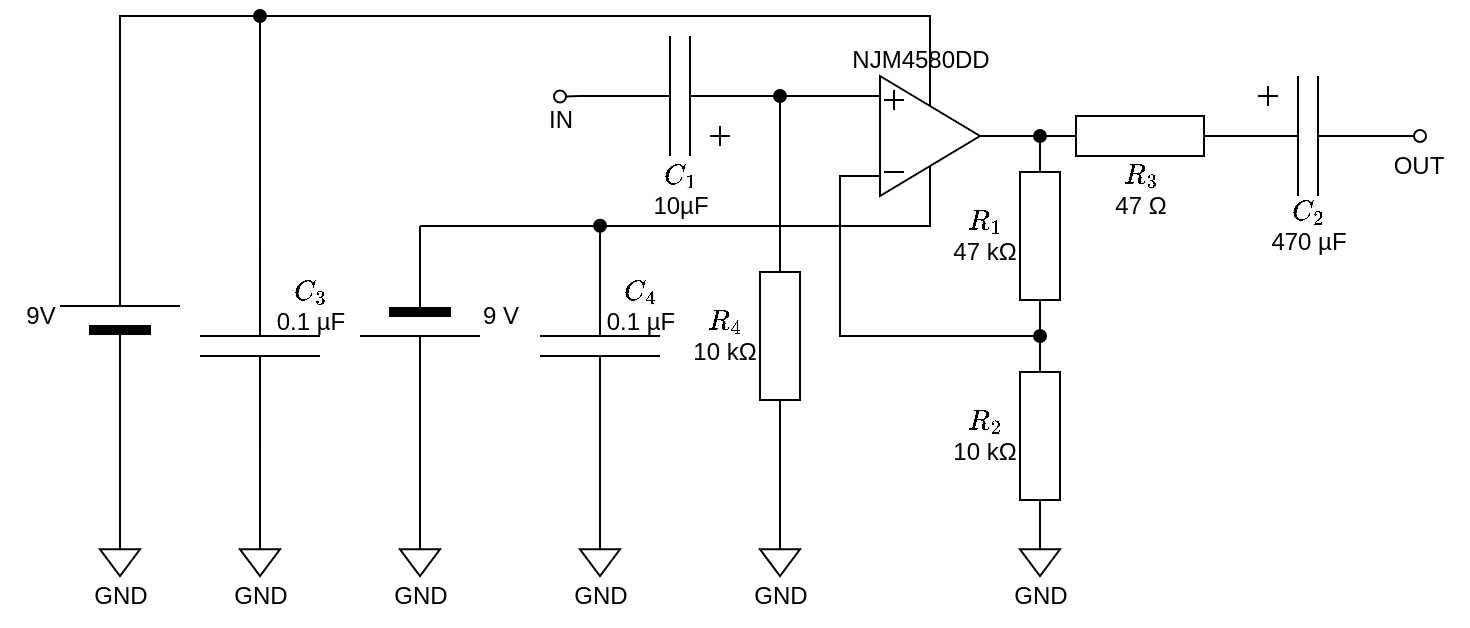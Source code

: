 <mxfile>
    <diagram id="K5em8POVMiBVMdtGB53U" name="amp">
        <mxGraphModel dx="690" dy="352" grid="1" gridSize="10" guides="1" tooltips="1" connect="1" arrows="1" fold="1" page="1" pageScale="1" pageWidth="3300" pageHeight="4681" math="1" shadow="0">
            <root>
                <mxCell id="0"/>
                <mxCell id="1" parent="0"/>
                <mxCell id="hbI4aXOJfHoPeaqE2YRx-30" style="edgeStyle=none;rounded=0;html=1;exitX=1;exitY=0.5;exitDx=0;exitDy=0;exitPerimeter=0;startArrow=none;startFill=0;endArrow=oval;endFill=0;" parent="1" source="hbI4aXOJfHoPeaqE2YRx-3" edge="1">
                    <mxGeometry relative="1" as="geometry">
                        <mxPoint x="380" y="310.286" as="targetPoint"/>
                    </mxGeometry>
                </mxCell>
                <mxCell id="hbI4aXOJfHoPeaqE2YRx-3" value="" style="pointerEvents=1;verticalLabelPosition=bottom;shadow=0;dashed=0;align=center;html=1;verticalAlign=top;shape=mxgraph.electrical.capacitors.capacitor_5;rotation=-180;" parent="1" vertex="1">
                    <mxGeometry x="390" y="280" width="100" height="60" as="geometry"/>
                </mxCell>
                <mxCell id="hbI4aXOJfHoPeaqE2YRx-18" style="edgeStyle=none;rounded=0;html=1;exitX=0;exitY=0.5;exitDx=0;exitDy=0;exitPerimeter=0;entryX=0;entryY=0.5;entryDx=0;entryDy=0;entryPerimeter=0;startArrow=none;startFill=0;endArrow=oval;endFill=1;" parent="1" source="hbI4aXOJfHoPeaqE2YRx-4" target="hbI4aXOJfHoPeaqE2YRx-3" edge="1">
                    <mxGeometry relative="1" as="geometry"/>
                </mxCell>
                <mxCell id="hbI4aXOJfHoPeaqE2YRx-4" value="" style="pointerEvents=1;verticalLabelPosition=bottom;shadow=0;dashed=0;align=center;html=1;verticalAlign=top;shape=mxgraph.electrical.resistors.resistor_1;rotation=90;" parent="1" vertex="1">
                    <mxGeometry x="440" y="420" width="100" height="20" as="geometry"/>
                </mxCell>
                <mxCell id="QgCCS1s4eSJBLl0ZYXZJ-3" style="edgeStyle=none;html=1;exitX=0.5;exitY=1;exitDx=0;exitDy=0;entryX=0;entryY=0.5;entryDx=0;entryDy=0;entryPerimeter=0;endArrow=none;endFill=0;rounded=0;" parent="1" source="hbI4aXOJfHoPeaqE2YRx-6" target="QgCCS1s4eSJBLl0ZYXZJ-2" edge="1">
                    <mxGeometry relative="1" as="geometry">
                        <Array as="points">
                            <mxPoint x="565" y="375"/>
                        </Array>
                    </mxGeometry>
                </mxCell>
                <mxCell id="QgCCS1s4eSJBLl0ZYXZJ-4" style="edgeStyle=none;rounded=0;html=1;exitX=0.5;exitY=0;exitDx=0;exitDy=0;entryX=1;entryY=0.5;entryDx=0;entryDy=0;entryPerimeter=0;endArrow=none;endFill=0;" parent="1" source="hbI4aXOJfHoPeaqE2YRx-6" target="QgCCS1s4eSJBLl0ZYXZJ-1" edge="1">
                    <mxGeometry relative="1" as="geometry">
                        <Array as="points">
                            <mxPoint x="565" y="270"/>
                            <mxPoint x="240" y="270"/>
                            <mxPoint x="160" y="270"/>
                        </Array>
                    </mxGeometry>
                </mxCell>
                <mxCell id="hbI4aXOJfHoPeaqE2YRx-6" value="" style="triangle;whiteSpace=wrap;html=1;" parent="1" vertex="1">
                    <mxGeometry x="540" y="300" width="50" height="60" as="geometry"/>
                </mxCell>
                <mxCell id="hbI4aXOJfHoPeaqE2YRx-7" value="" style="endArrow=none;html=1;" parent="1" edge="1">
                    <mxGeometry width="50" height="50" relative="1" as="geometry">
                        <mxPoint x="490" y="310" as="sourcePoint"/>
                        <mxPoint x="540" y="310" as="targetPoint"/>
                    </mxGeometry>
                </mxCell>
                <mxCell id="hbI4aXOJfHoPeaqE2YRx-8" value="" style="endArrow=none;html=1;rounded=0;exitX=1;exitY=0.5;exitDx=0;exitDy=0;exitPerimeter=0;endFill=0;startArrow=oval;startFill=1;" parent="1" source="hbI4aXOJfHoPeaqE2YRx-13" edge="1">
                    <mxGeometry width="50" height="50" relative="1" as="geometry">
                        <mxPoint x="540" y="390" as="sourcePoint"/>
                        <mxPoint x="540" y="350" as="targetPoint"/>
                        <Array as="points">
                            <mxPoint x="520" y="430"/>
                            <mxPoint x="520" y="350"/>
                        </Array>
                    </mxGeometry>
                </mxCell>
                <mxCell id="hbI4aXOJfHoPeaqE2YRx-11" value="" style="group" parent="1" vertex="1" connectable="0">
                    <mxGeometry x="542" y="307" width="10" height="10" as="geometry"/>
                </mxCell>
                <mxCell id="hbI4aXOJfHoPeaqE2YRx-9" value="" style="endArrow=none;html=1;rounded=0;" parent="hbI4aXOJfHoPeaqE2YRx-11" edge="1">
                    <mxGeometry width="50" height="50" relative="1" as="geometry">
                        <mxPoint y="5" as="sourcePoint"/>
                        <mxPoint x="10" y="5" as="targetPoint"/>
                    </mxGeometry>
                </mxCell>
                <mxCell id="hbI4aXOJfHoPeaqE2YRx-10" value="" style="endArrow=none;html=1;rounded=0;" parent="hbI4aXOJfHoPeaqE2YRx-11" edge="1">
                    <mxGeometry width="50" height="50" relative="1" as="geometry">
                        <mxPoint x="5" as="sourcePoint"/>
                        <mxPoint x="5" y="10" as="targetPoint"/>
                    </mxGeometry>
                </mxCell>
                <mxCell id="hbI4aXOJfHoPeaqE2YRx-12" value="" style="endArrow=none;html=1;rounded=0;" parent="1" edge="1">
                    <mxGeometry width="50" height="50" relative="1" as="geometry">
                        <mxPoint x="542" y="348" as="sourcePoint"/>
                        <mxPoint x="552" y="348" as="targetPoint"/>
                    </mxGeometry>
                </mxCell>
                <mxCell id="hbI4aXOJfHoPeaqE2YRx-15" style="edgeStyle=none;rounded=0;html=1;endArrow=none;endFill=0;entryX=1;entryY=0.5;entryDx=0;entryDy=0;exitX=0;exitY=0.5;exitDx=0;exitDy=0;exitPerimeter=0;startArrow=oval;startFill=1;" parent="1" source="hbI4aXOJfHoPeaqE2YRx-13" target="hbI4aXOJfHoPeaqE2YRx-6" edge="1">
                    <mxGeometry relative="1" as="geometry">
                        <mxPoint x="600" y="325" as="targetPoint"/>
                        <mxPoint x="630" y="330" as="sourcePoint"/>
                    </mxGeometry>
                </mxCell>
                <mxCell id="hbI4aXOJfHoPeaqE2YRx-13" value="" style="pointerEvents=1;verticalLabelPosition=bottom;shadow=0;dashed=0;align=center;html=1;verticalAlign=top;shape=mxgraph.electrical.resistors.resistor_1;rotation=90;" parent="1" vertex="1">
                    <mxGeometry x="570" y="370" width="100" height="20" as="geometry"/>
                </mxCell>
                <mxCell id="hbI4aXOJfHoPeaqE2YRx-16" value="" style="pointerEvents=1;verticalLabelPosition=bottom;shadow=0;dashed=0;align=center;html=1;verticalAlign=top;shape=mxgraph.electrical.resistors.resistor_1;rotation=90;" parent="1" vertex="1">
                    <mxGeometry x="570" y="470" width="100" height="20" as="geometry"/>
                </mxCell>
                <mxCell id="hbI4aXOJfHoPeaqE2YRx-20" style="edgeStyle=none;rounded=0;html=1;exitX=0.5;exitY=0;exitDx=0;exitDy=0;exitPerimeter=0;entryX=1;entryY=0.5;entryDx=0;entryDy=0;entryPerimeter=0;startArrow=none;startFill=0;endArrow=none;endFill=0;" parent="1" source="hbI4aXOJfHoPeaqE2YRx-19" target="hbI4aXOJfHoPeaqE2YRx-4" edge="1">
                    <mxGeometry relative="1" as="geometry"/>
                </mxCell>
                <mxCell id="hbI4aXOJfHoPeaqE2YRx-19" value="" style="pointerEvents=1;verticalLabelPosition=bottom;shadow=0;dashed=0;align=center;html=1;verticalAlign=top;shape=mxgraph.electrical.signal_sources.signal_ground;" parent="1" vertex="1">
                    <mxGeometry x="480" y="530" width="20" height="20" as="geometry"/>
                </mxCell>
                <mxCell id="hbI4aXOJfHoPeaqE2YRx-21" value="" style="pointerEvents=1;verticalLabelPosition=bottom;shadow=0;dashed=0;align=center;html=1;verticalAlign=top;shape=mxgraph.electrical.signal_sources.signal_ground;" parent="1" vertex="1">
                    <mxGeometry x="610" y="530" width="20" height="20" as="geometry"/>
                </mxCell>
                <mxCell id="hbI4aXOJfHoPeaqE2YRx-22" value="" style="pointerEvents=1;verticalLabelPosition=bottom;shadow=0;dashed=0;align=center;html=1;verticalAlign=top;shape=mxgraph.electrical.resistors.resistor_1;" parent="1" vertex="1">
                    <mxGeometry x="620" y="320" width="100" height="20" as="geometry"/>
                </mxCell>
                <mxCell id="hbI4aXOJfHoPeaqE2YRx-31" style="edgeStyle=none;rounded=0;html=1;exitX=1;exitY=0.5;exitDx=0;exitDy=0;exitPerimeter=0;startArrow=none;startFill=0;endArrow=oval;endFill=0;" parent="1" source="hbI4aXOJfHoPeaqE2YRx-23" edge="1">
                    <mxGeometry relative="1" as="geometry">
                        <mxPoint x="810" y="330" as="targetPoint"/>
                    </mxGeometry>
                </mxCell>
                <mxCell id="hbI4aXOJfHoPeaqE2YRx-23" value="" style="pointerEvents=1;verticalLabelPosition=bottom;shadow=0;dashed=0;align=center;html=1;verticalAlign=top;shape=mxgraph.electrical.capacitors.capacitor_5;" parent="1" vertex="1">
                    <mxGeometry x="704" y="300" width="100" height="60" as="geometry"/>
                </mxCell>
                <mxCell id="hbI4aXOJfHoPeaqE2YRx-24" value="`C_1`&lt;br&gt;10µF" style="text;html=1;align=center;verticalAlign=middle;resizable=0;points=[];autosize=1;strokeColor=none;fillColor=none;" parent="1" vertex="1">
                    <mxGeometry x="415" y="337" width="50" height="40" as="geometry"/>
                </mxCell>
                <mxCell id="hbI4aXOJfHoPeaqE2YRx-25" value="`R_4`&lt;br&gt;10 kΩ" style="text;html=1;align=center;verticalAlign=middle;resizable=0;points=[];autosize=1;strokeColor=none;fillColor=none;" parent="1" vertex="1">
                    <mxGeometry x="432" y="410" width="60" height="40" as="geometry"/>
                </mxCell>
                <mxCell id="hbI4aXOJfHoPeaqE2YRx-26" value="`R_2`&lt;br&gt;10 kΩ" style="text;html=1;align=center;verticalAlign=middle;resizable=0;points=[];autosize=1;strokeColor=none;fillColor=none;" parent="1" vertex="1">
                    <mxGeometry x="562" y="460" width="60" height="40" as="geometry"/>
                </mxCell>
                <mxCell id="hbI4aXOJfHoPeaqE2YRx-27" value="`R_1`&lt;br&gt;47 kΩ" style="text;html=1;align=center;verticalAlign=middle;resizable=0;points=[];autosize=1;strokeColor=none;fillColor=none;" parent="1" vertex="1">
                    <mxGeometry x="562" y="360" width="60" height="40" as="geometry"/>
                </mxCell>
                <mxCell id="hbI4aXOJfHoPeaqE2YRx-28" value="`R_3`&lt;br&gt;47 Ω" style="text;html=1;align=center;verticalAlign=middle;resizable=0;points=[];autosize=1;strokeColor=none;fillColor=none;" parent="1" vertex="1">
                    <mxGeometry x="645" y="337" width="50" height="40" as="geometry"/>
                </mxCell>
                <mxCell id="hbI4aXOJfHoPeaqE2YRx-29" value="`C_2`&lt;br&gt;470 µF" style="text;html=1;align=center;verticalAlign=middle;resizable=0;points=[];autosize=1;strokeColor=none;fillColor=none;" parent="1" vertex="1">
                    <mxGeometry x="724" y="355" width="60" height="40" as="geometry"/>
                </mxCell>
                <mxCell id="hbI4aXOJfHoPeaqE2YRx-32" value="IN" style="text;html=1;align=center;verticalAlign=middle;resizable=0;points=[];autosize=1;strokeColor=none;fillColor=none;" parent="1" vertex="1">
                    <mxGeometry x="360" y="307" width="40" height="30" as="geometry"/>
                </mxCell>
                <mxCell id="hbI4aXOJfHoPeaqE2YRx-33" value="OUT" style="text;html=1;align=center;verticalAlign=middle;resizable=0;points=[];autosize=1;strokeColor=none;fillColor=none;" parent="1" vertex="1">
                    <mxGeometry x="784" y="330" width="50" height="30" as="geometry"/>
                </mxCell>
                <mxCell id="hbI4aXOJfHoPeaqE2YRx-34" value="GND" style="text;html=1;align=center;verticalAlign=middle;resizable=0;points=[];autosize=1;strokeColor=none;fillColor=none;" parent="1" vertex="1">
                    <mxGeometry x="465" y="545" width="50" height="30" as="geometry"/>
                </mxCell>
                <mxCell id="hbI4aXOJfHoPeaqE2YRx-35" value="GND" style="text;html=1;align=center;verticalAlign=middle;resizable=0;points=[];autosize=1;strokeColor=none;fillColor=none;" parent="1" vertex="1">
                    <mxGeometry x="595" y="545" width="50" height="30" as="geometry"/>
                </mxCell>
                <mxCell id="hbI4aXOJfHoPeaqE2YRx-36" value="NJM4580DD" style="text;html=1;align=center;verticalAlign=middle;resizable=0;points=[];autosize=1;strokeColor=none;fillColor=none;" parent="1" vertex="1">
                    <mxGeometry x="515" y="277" width="90" height="30" as="geometry"/>
                </mxCell>
                <mxCell id="NzM4M6WFbnxms67QPCFo-5" style="edgeStyle=none;rounded=0;html=1;exitX=0;exitY=0.5;exitDx=0;exitDy=0;exitPerimeter=0;entryX=0.5;entryY=0;entryDx=0;entryDy=0;entryPerimeter=0;endArrow=none;endFill=0;" parent="1" source="QgCCS1s4eSJBLl0ZYXZJ-1" target="NzM4M6WFbnxms67QPCFo-3" edge="1">
                    <mxGeometry relative="1" as="geometry"/>
                </mxCell>
                <mxCell id="QgCCS1s4eSJBLl0ZYXZJ-1" value="" style="verticalLabelPosition=bottom;shadow=0;dashed=0;align=center;fillColor=strokeColor;html=1;verticalAlign=top;strokeWidth=1;shape=mxgraph.electrical.miscellaneous.monocell_battery;rotation=-90;" parent="1" vertex="1">
                    <mxGeometry x="110" y="390" width="100" height="60" as="geometry"/>
                </mxCell>
                <mxCell id="NzM4M6WFbnxms67QPCFo-6" style="edgeStyle=none;rounded=0;html=1;exitX=1;exitY=0.5;exitDx=0;exitDy=0;exitPerimeter=0;entryX=0.5;entryY=0;entryDx=0;entryDy=0;entryPerimeter=0;endArrow=none;endFill=0;" parent="1" source="QgCCS1s4eSJBLl0ZYXZJ-2" target="NzM4M6WFbnxms67QPCFo-1" edge="1">
                    <mxGeometry relative="1" as="geometry"/>
                </mxCell>
                <mxCell id="QgCCS1s4eSJBLl0ZYXZJ-2" value="" style="verticalLabelPosition=bottom;shadow=0;dashed=0;align=center;fillColor=strokeColor;html=1;verticalAlign=top;strokeWidth=1;shape=mxgraph.electrical.miscellaneous.monocell_battery;rotation=90;" parent="1" vertex="1">
                    <mxGeometry x="260" y="395" width="100" height="60" as="geometry"/>
                </mxCell>
                <mxCell id="NzM4M6WFbnxms67QPCFo-1" value="" style="pointerEvents=1;verticalLabelPosition=bottom;shadow=0;dashed=0;align=center;html=1;verticalAlign=top;shape=mxgraph.electrical.signal_sources.signal_ground;" parent="1" vertex="1">
                    <mxGeometry x="300" y="530" width="20" height="20" as="geometry"/>
                </mxCell>
                <mxCell id="NzM4M6WFbnxms67QPCFo-2" value="GND" style="text;html=1;align=center;verticalAlign=middle;resizable=0;points=[];autosize=1;strokeColor=none;fillColor=none;" parent="1" vertex="1">
                    <mxGeometry x="285" y="545" width="50" height="30" as="geometry"/>
                </mxCell>
                <mxCell id="NzM4M6WFbnxms67QPCFo-3" value="" style="pointerEvents=1;verticalLabelPosition=bottom;shadow=0;dashed=0;align=center;html=1;verticalAlign=top;shape=mxgraph.electrical.signal_sources.signal_ground;" parent="1" vertex="1">
                    <mxGeometry x="150" y="530" width="20" height="20" as="geometry"/>
                </mxCell>
                <mxCell id="NzM4M6WFbnxms67QPCFo-4" value="GND" style="text;html=1;align=center;verticalAlign=middle;resizable=0;points=[];autosize=1;strokeColor=none;fillColor=none;" parent="1" vertex="1">
                    <mxGeometry x="135" y="545" width="50" height="30" as="geometry"/>
                </mxCell>
                <mxCell id="NzM4M6WFbnxms67QPCFo-7" value="9 V" style="text;html=1;align=center;verticalAlign=middle;resizable=0;points=[];autosize=1;strokeColor=none;fillColor=none;" parent="1" vertex="1">
                    <mxGeometry x="330" y="405" width="40" height="30" as="geometry"/>
                </mxCell>
                <mxCell id="NzM4M6WFbnxms67QPCFo-8" value="9V" style="text;html=1;align=center;verticalAlign=middle;resizable=0;points=[];autosize=1;strokeColor=none;fillColor=none;" parent="1" vertex="1">
                    <mxGeometry x="100" y="405" width="40" height="30" as="geometry"/>
                </mxCell>
                <mxCell id="NzM4M6WFbnxms67QPCFo-12" style="edgeStyle=none;rounded=0;html=1;endArrow=none;endFill=0;startArrow=oval;startFill=1;" parent="1" edge="1">
                    <mxGeometry relative="1" as="geometry">
                        <mxPoint x="400.003" y="385.099" as="targetPoint"/>
                        <mxPoint x="400.03" y="374.91" as="sourcePoint"/>
                    </mxGeometry>
                </mxCell>
                <mxCell id="NzM4M6WFbnxms67QPCFo-10" value="" style="pointerEvents=1;verticalLabelPosition=bottom;shadow=0;dashed=0;align=center;html=1;verticalAlign=top;shape=mxgraph.electrical.capacitors.capacitor_1;rotation=90;" parent="1" vertex="1">
                    <mxGeometry x="350" y="405" width="100" height="60" as="geometry"/>
                </mxCell>
                <mxCell id="NzM4M6WFbnxms67QPCFo-13" style="edgeStyle=none;rounded=0;html=1;endArrow=none;endFill=0;startArrow=oval;startFill=1;" parent="1" edge="1">
                    <mxGeometry relative="1" as="geometry">
                        <mxPoint x="230.003" y="385.149" as="targetPoint"/>
                        <mxPoint x="230" y="270" as="sourcePoint"/>
                    </mxGeometry>
                </mxCell>
                <mxCell id="NzM4M6WFbnxms67QPCFo-17" style="edgeStyle=none;rounded=0;html=1;exitX=1;exitY=0.5;exitDx=0;exitDy=0;exitPerimeter=0;entryX=0.5;entryY=0;entryDx=0;entryDy=0;entryPerimeter=0;startArrow=none;startFill=0;endArrow=none;endFill=0;" parent="1" source="NzM4M6WFbnxms67QPCFo-14" target="NzM4M6WFbnxms67QPCFo-15" edge="1">
                    <mxGeometry relative="1" as="geometry"/>
                </mxCell>
                <mxCell id="NzM4M6WFbnxms67QPCFo-14" value="" style="pointerEvents=1;verticalLabelPosition=bottom;shadow=0;dashed=0;align=center;html=1;verticalAlign=top;shape=mxgraph.electrical.capacitors.capacitor_1;rotation=90;" parent="1" vertex="1">
                    <mxGeometry x="180" y="405.05" width="100" height="60" as="geometry"/>
                </mxCell>
                <mxCell id="NzM4M6WFbnxms67QPCFo-15" value="" style="pointerEvents=1;verticalLabelPosition=bottom;shadow=0;dashed=0;align=center;html=1;verticalAlign=top;shape=mxgraph.electrical.signal_sources.signal_ground;" parent="1" vertex="1">
                    <mxGeometry x="220" y="530" width="20" height="20" as="geometry"/>
                </mxCell>
                <mxCell id="NzM4M6WFbnxms67QPCFo-16" value="GND" style="text;html=1;align=center;verticalAlign=middle;resizable=0;points=[];autosize=1;strokeColor=none;fillColor=none;" parent="1" vertex="1">
                    <mxGeometry x="205" y="545" width="50" height="30" as="geometry"/>
                </mxCell>
                <mxCell id="NzM4M6WFbnxms67QPCFo-19" style="edgeStyle=none;rounded=0;html=1;exitX=1;exitY=0.5;exitDx=0;exitDy=0;exitPerimeter=0;entryX=0.5;entryY=0;entryDx=0;entryDy=0;entryPerimeter=0;startArrow=none;startFill=0;endArrow=none;endFill=0;" parent="1" target="NzM4M6WFbnxms67QPCFo-20" edge="1">
                    <mxGeometry relative="1" as="geometry">
                        <mxPoint x="400" y="485.05" as="sourcePoint"/>
                    </mxGeometry>
                </mxCell>
                <mxCell id="NzM4M6WFbnxms67QPCFo-20" value="" style="pointerEvents=1;verticalLabelPosition=bottom;shadow=0;dashed=0;align=center;html=1;verticalAlign=top;shape=mxgraph.electrical.signal_sources.signal_ground;" parent="1" vertex="1">
                    <mxGeometry x="390" y="530" width="20" height="20" as="geometry"/>
                </mxCell>
                <mxCell id="NzM4M6WFbnxms67QPCFo-21" value="GND" style="text;html=1;align=center;verticalAlign=middle;resizable=0;points=[];autosize=1;strokeColor=none;fillColor=none;" parent="1" vertex="1">
                    <mxGeometry x="375" y="545" width="50" height="30" as="geometry"/>
                </mxCell>
                <mxCell id="NzM4M6WFbnxms67QPCFo-22" value="`C_3`&lt;br&gt;0.1 µF" style="text;html=1;align=center;verticalAlign=middle;resizable=0;points=[];autosize=1;strokeColor=none;fillColor=none;" parent="1" vertex="1">
                    <mxGeometry x="225" y="395" width="60" height="40" as="geometry"/>
                </mxCell>
                <mxCell id="NzM4M6WFbnxms67QPCFo-23" value="`C_4`&lt;br&gt;0.1 µF" style="text;html=1;align=center;verticalAlign=middle;resizable=0;points=[];autosize=1;strokeColor=none;fillColor=none;" parent="1" vertex="1">
                    <mxGeometry x="390" y="395" width="60" height="40" as="geometry"/>
                </mxCell>
            </root>
        </mxGraphModel>
    </diagram>
    <diagram id="AsIVb8141IbjXcjWYiGL" name="all">
        <mxGraphModel dx="690" dy="352" grid="1" gridSize="10" guides="1" tooltips="1" connect="1" arrows="1" fold="1" page="1" pageScale="1" pageWidth="3300" pageHeight="4681" math="0" shadow="0">
            <root>
                <mxCell id="0"/>
                <mxCell id="1" parent="0"/>
                <mxCell id="5hhsSt-RIG4DiyGEcQH--1" value="" style="triangle;whiteSpace=wrap;html=1;rotation=-90;" parent="1" vertex="1">
                    <mxGeometry x="890" y="280" width="40" height="50" as="geometry"/>
                </mxCell>
                <mxCell id="5hhsSt-RIG4DiyGEcQH--2" style="edgeStyle=none;html=1;exitX=0;exitY=0.5;exitDx=0;exitDy=0;exitPerimeter=0;entryX=0;entryY=1;entryDx=0;entryDy=0;entryPerimeter=0;endArrow=none;endFill=0;" parent="1" source="5hhsSt-RIG4DiyGEcQH--3" target="5hhsSt-RIG4DiyGEcQH--5" edge="1">
                    <mxGeometry relative="1" as="geometry"/>
                </mxCell>
                <mxCell id="5hhsSt-RIG4DiyGEcQH--3" value="" style="pointerEvents=1;verticalLabelPosition=bottom;shadow=0;dashed=0;align=center;html=1;verticalAlign=top;shape=mxgraph.electrical.capacitors.variable_capacitor_1;rotation=-90;" parent="1" vertex="1">
                    <mxGeometry x="890" y="380" width="100" height="60" as="geometry"/>
                </mxCell>
                <mxCell id="5hhsSt-RIG4DiyGEcQH--4" style="edgeStyle=none;html=1;exitX=1;exitY=1;exitDx=0;exitDy=0;exitPerimeter=0;entryX=1;entryY=0.5;entryDx=0;entryDy=0;entryPerimeter=0;endArrow=none;endFill=0;" parent="1" source="5hhsSt-RIG4DiyGEcQH--5" target="5hhsSt-RIG4DiyGEcQH--3" edge="1">
                    <mxGeometry relative="1" as="geometry"/>
                </mxCell>
                <mxCell id="5hhsSt-RIG4DiyGEcQH--5" value="" style="pointerEvents=1;verticalLabelPosition=bottom;shadow=0;dashed=0;align=center;html=1;verticalAlign=top;shape=mxgraph.electrical.inductors.inductor_3;rotation=-90;" parent="1" vertex="1">
                    <mxGeometry x="830" y="406" width="100" height="8" as="geometry"/>
                </mxCell>
                <mxCell id="5hhsSt-RIG4DiyGEcQH--6" value="" style="endArrow=none;html=1;rounded=0;endFill=0;startArrow=oval;startFill=1;" parent="1" edge="1">
                    <mxGeometry width="50" height="50" relative="1" as="geometry">
                        <mxPoint x="910" y="360" as="sourcePoint"/>
                        <mxPoint x="1110" y="250" as="targetPoint"/>
                        <Array as="points">
                            <mxPoint x="910" y="250"/>
                        </Array>
                    </mxGeometry>
                </mxCell>
                <mxCell id="5hhsSt-RIG4DiyGEcQH--7" value="" style="endArrow=none;html=1;rounded=0;" parent="1" edge="1">
                    <mxGeometry width="50" height="50" relative="1" as="geometry">
                        <mxPoint x="885" y="285" as="sourcePoint"/>
                        <mxPoint x="935" y="285" as="targetPoint"/>
                    </mxGeometry>
                </mxCell>
                <mxCell id="5hhsSt-RIG4DiyGEcQH--9" style="edgeStyle=none;rounded=0;html=1;exitX=0;exitY=0.5;exitDx=0;exitDy=0;exitPerimeter=0;startArrow=none;startFill=0;endArrow=oval;endFill=1;" parent="1" source="5hhsSt-RIG4DiyGEcQH--11" edge="1">
                    <mxGeometry relative="1" as="geometry">
                        <mxPoint x="1019.71" y="250.0" as="targetPoint"/>
                    </mxGeometry>
                </mxCell>
                <mxCell id="5hhsSt-RIG4DiyGEcQH--10" style="edgeStyle=none;rounded=0;html=1;exitX=1;exitY=0.5;exitDx=0;exitDy=0;exitPerimeter=0;startArrow=none;startFill=0;endArrow=none;endFill=0;entryX=0.5;entryY=0;entryDx=0;entryDy=0;entryPerimeter=0;" parent="1" source="5hhsSt-RIG4DiyGEcQH--11" target="qFoDfvQYQG1vUdE7q8kM-30" edge="1">
                    <mxGeometry relative="1" as="geometry">
                        <mxPoint x="1020" y="490" as="targetPoint"/>
                    </mxGeometry>
                </mxCell>
                <mxCell id="5hhsSt-RIG4DiyGEcQH--11" value="" style="pointerEvents=1;verticalLabelPosition=bottom;shadow=0;dashed=0;align=center;html=1;verticalAlign=top;shape=mxgraph.electrical.capacitors.capacitor_1;rotation=90;" parent="1" vertex="1">
                    <mxGeometry x="970" y="340" width="100" height="60" as="geometry"/>
                </mxCell>
                <mxCell id="5hhsSt-RIG4DiyGEcQH--12" value="0.001 µF" style="text;html=1;align=center;verticalAlign=middle;resizable=0;points=[];autosize=1;strokeColor=none;fillColor=none;" parent="1" vertex="1">
                    <mxGeometry x="1010" y="370" width="70" height="30" as="geometry"/>
                </mxCell>
                <mxCell id="5hhsSt-RIG4DiyGEcQH--13" value="4 pF~260 pF" style="text;html=1;align=center;verticalAlign=middle;resizable=0;points=[];autosize=1;strokeColor=none;fillColor=none;" parent="1" vertex="1">
                    <mxGeometry x="900" y="420" width="90" height="30" as="geometry"/>
                </mxCell>
                <mxCell id="5hhsSt-RIG4DiyGEcQH--16" style="edgeStyle=none;html=1;exitX=0.5;exitY=0;exitDx=0;exitDy=0;exitPerimeter=0;endArrow=oval;endFill=1;" parent="1" source="5hhsSt-RIG4DiyGEcQH--17" edge="1">
                    <mxGeometry relative="1" as="geometry">
                        <mxPoint x="910" y="460" as="targetPoint"/>
                    </mxGeometry>
                </mxCell>
                <mxCell id="5hhsSt-RIG4DiyGEcQH--17" value="" style="pointerEvents=1;verticalLabelPosition=bottom;shadow=0;dashed=0;align=center;html=1;verticalAlign=top;shape=mxgraph.electrical.signal_sources.signal_ground;" parent="1" vertex="1">
                    <mxGeometry x="900" y="493" width="20" height="20" as="geometry"/>
                </mxCell>
                <mxCell id="qFoDfvQYQG1vUdE7q8kM-1" style="edgeStyle=none;rounded=0;html=1;exitX=1;exitY=0.5;exitDx=0;exitDy=0;exitPerimeter=0;startArrow=none;startFill=0;endArrow=none;endFill=0;" parent="1" source="qFoDfvQYQG1vUdE7q8kM-2" edge="1">
                    <mxGeometry relative="1" as="geometry">
                        <mxPoint x="1110" y="250" as="targetPoint"/>
                    </mxGeometry>
                </mxCell>
                <mxCell id="qFoDfvQYQG1vUdE7q8kM-2" value="" style="pointerEvents=1;verticalLabelPosition=bottom;shadow=0;dashed=0;align=center;html=1;verticalAlign=top;shape=mxgraph.electrical.capacitors.capacitor_5;rotation=-180;" parent="1" vertex="1">
                    <mxGeometry x="1120" y="220" width="100" height="60" as="geometry"/>
                </mxCell>
                <mxCell id="qFoDfvQYQG1vUdE7q8kM-3" style="edgeStyle=none;rounded=0;html=1;exitX=0;exitY=0.5;exitDx=0;exitDy=0;exitPerimeter=0;entryX=0;entryY=0.5;entryDx=0;entryDy=0;entryPerimeter=0;startArrow=none;startFill=0;endArrow=oval;endFill=1;" parent="1" source="qFoDfvQYQG1vUdE7q8kM-4" target="qFoDfvQYQG1vUdE7q8kM-2" edge="1">
                    <mxGeometry relative="1" as="geometry"/>
                </mxCell>
                <mxCell id="qFoDfvQYQG1vUdE7q8kM-4" value="" style="pointerEvents=1;verticalLabelPosition=bottom;shadow=0;dashed=0;align=center;html=1;verticalAlign=top;shape=mxgraph.electrical.resistors.resistor_1;rotation=90;" parent="1" vertex="1">
                    <mxGeometry x="1170" y="360" width="100" height="20" as="geometry"/>
                </mxCell>
                <mxCell id="qFoDfvQYQG1vUdE7q8kM-5" value="" style="triangle;whiteSpace=wrap;html=1;" parent="1" vertex="1">
                    <mxGeometry x="1270" y="240" width="50" height="60" as="geometry"/>
                </mxCell>
                <mxCell id="qFoDfvQYQG1vUdE7q8kM-6" value="" style="endArrow=none;html=1;" parent="1" edge="1">
                    <mxGeometry width="50" height="50" relative="1" as="geometry">
                        <mxPoint x="1220" y="250" as="sourcePoint"/>
                        <mxPoint x="1270" y="250" as="targetPoint"/>
                    </mxGeometry>
                </mxCell>
                <mxCell id="qFoDfvQYQG1vUdE7q8kM-7" value="" style="endArrow=none;html=1;rounded=0;exitX=1;exitY=0.5;exitDx=0;exitDy=0;exitPerimeter=0;endFill=0;startArrow=oval;startFill=1;" parent="1" source="qFoDfvQYQG1vUdE7q8kM-13" edge="1">
                    <mxGeometry width="50" height="50" relative="1" as="geometry">
                        <mxPoint x="1270" y="330" as="sourcePoint"/>
                        <mxPoint x="1270" y="290" as="targetPoint"/>
                        <Array as="points">
                            <mxPoint x="1250" y="370"/>
                            <mxPoint x="1250" y="290"/>
                        </Array>
                    </mxGeometry>
                </mxCell>
                <mxCell id="qFoDfvQYQG1vUdE7q8kM-8" value="" style="group" parent="1" vertex="1" connectable="0">
                    <mxGeometry x="1272" y="247" width="10" height="10" as="geometry"/>
                </mxCell>
                <mxCell id="qFoDfvQYQG1vUdE7q8kM-9" value="" style="endArrow=none;html=1;rounded=0;" parent="qFoDfvQYQG1vUdE7q8kM-8" edge="1">
                    <mxGeometry width="50" height="50" relative="1" as="geometry">
                        <mxPoint y="5" as="sourcePoint"/>
                        <mxPoint x="10" y="5" as="targetPoint"/>
                    </mxGeometry>
                </mxCell>
                <mxCell id="qFoDfvQYQG1vUdE7q8kM-10" value="" style="endArrow=none;html=1;rounded=0;" parent="qFoDfvQYQG1vUdE7q8kM-8" edge="1">
                    <mxGeometry width="50" height="50" relative="1" as="geometry">
                        <mxPoint x="5" as="sourcePoint"/>
                        <mxPoint x="5" y="10" as="targetPoint"/>
                    </mxGeometry>
                </mxCell>
                <mxCell id="qFoDfvQYQG1vUdE7q8kM-11" value="" style="endArrow=none;html=1;rounded=0;" parent="1" edge="1">
                    <mxGeometry width="50" height="50" relative="1" as="geometry">
                        <mxPoint x="1272" y="288" as="sourcePoint"/>
                        <mxPoint x="1282" y="288" as="targetPoint"/>
                    </mxGeometry>
                </mxCell>
                <mxCell id="qFoDfvQYQG1vUdE7q8kM-12" style="edgeStyle=none;rounded=0;html=1;endArrow=none;endFill=0;entryX=1;entryY=0.5;entryDx=0;entryDy=0;exitX=0;exitY=0.5;exitDx=0;exitDy=0;exitPerimeter=0;startArrow=oval;startFill=1;" parent="1" source="qFoDfvQYQG1vUdE7q8kM-13" target="qFoDfvQYQG1vUdE7q8kM-5" edge="1">
                    <mxGeometry relative="1" as="geometry">
                        <mxPoint x="1330" y="265" as="targetPoint"/>
                        <mxPoint x="1360" y="270" as="sourcePoint"/>
                    </mxGeometry>
                </mxCell>
                <mxCell id="qFoDfvQYQG1vUdE7q8kM-13" value="" style="pointerEvents=1;verticalLabelPosition=bottom;shadow=0;dashed=0;align=center;html=1;verticalAlign=top;shape=mxgraph.electrical.resistors.resistor_1;rotation=90;" parent="1" vertex="1">
                    <mxGeometry x="1300" y="310" width="100" height="20" as="geometry"/>
                </mxCell>
                <mxCell id="qFoDfvQYQG1vUdE7q8kM-32" style="edgeStyle=none;html=1;exitX=1;exitY=0.5;exitDx=0;exitDy=0;exitPerimeter=0;entryX=0.5;entryY=0;entryDx=0;entryDy=0;entryPerimeter=0;endArrow=none;endFill=0;" parent="1" source="qFoDfvQYQG1vUdE7q8kM-14" target="qFoDfvQYQG1vUdE7q8kM-17" edge="1">
                    <mxGeometry relative="1" as="geometry"/>
                </mxCell>
                <mxCell id="qFoDfvQYQG1vUdE7q8kM-14" value="" style="pointerEvents=1;verticalLabelPosition=bottom;shadow=0;dashed=0;align=center;html=1;verticalAlign=top;shape=mxgraph.electrical.resistors.resistor_1;rotation=90;" parent="1" vertex="1">
                    <mxGeometry x="1300" y="410" width="100" height="20" as="geometry"/>
                </mxCell>
                <mxCell id="qFoDfvQYQG1vUdE7q8kM-15" style="edgeStyle=none;rounded=0;html=1;exitX=0.5;exitY=0;exitDx=0;exitDy=0;exitPerimeter=0;entryX=1;entryY=0.5;entryDx=0;entryDy=0;entryPerimeter=0;startArrow=none;startFill=0;endArrow=none;endFill=0;" parent="1" source="qFoDfvQYQG1vUdE7q8kM-16" target="qFoDfvQYQG1vUdE7q8kM-4" edge="1">
                    <mxGeometry relative="1" as="geometry"/>
                </mxCell>
                <mxCell id="qFoDfvQYQG1vUdE7q8kM-16" value="" style="pointerEvents=1;verticalLabelPosition=bottom;shadow=0;dashed=0;align=center;html=1;verticalAlign=top;shape=mxgraph.electrical.signal_sources.signal_ground;" parent="1" vertex="1">
                    <mxGeometry x="1210" y="493" width="20" height="20" as="geometry"/>
                </mxCell>
                <mxCell id="qFoDfvQYQG1vUdE7q8kM-17" value="" style="pointerEvents=1;verticalLabelPosition=bottom;shadow=0;dashed=0;align=center;html=1;verticalAlign=top;shape=mxgraph.electrical.signal_sources.signal_ground;" parent="1" vertex="1">
                    <mxGeometry x="1340" y="493" width="20" height="20" as="geometry"/>
                </mxCell>
                <mxCell id="qFoDfvQYQG1vUdE7q8kM-18" value="" style="pointerEvents=1;verticalLabelPosition=bottom;shadow=0;dashed=0;align=center;html=1;verticalAlign=top;shape=mxgraph.electrical.resistors.resistor_1;" parent="1" vertex="1">
                    <mxGeometry x="1350" y="260" width="100" height="20" as="geometry"/>
                </mxCell>
                <mxCell id="qFoDfvQYQG1vUdE7q8kM-19" style="edgeStyle=none;rounded=0;html=1;exitX=1;exitY=0.5;exitDx=0;exitDy=0;exitPerimeter=0;startArrow=none;startFill=0;endArrow=none;endFill=0;" parent="1" source="qFoDfvQYQG1vUdE7q8kM-20" edge="1">
                    <mxGeometry relative="1" as="geometry">
                        <mxPoint x="1550" y="250" as="targetPoint"/>
                        <Array as="points">
                            <mxPoint x="1534" y="250"/>
                        </Array>
                    </mxGeometry>
                </mxCell>
                <mxCell id="qFoDfvQYQG1vUdE7q8kM-20" value="" style="pointerEvents=1;verticalLabelPosition=bottom;shadow=0;dashed=0;align=center;html=1;verticalAlign=top;shape=mxgraph.electrical.capacitors.capacitor_5;" parent="1" vertex="1">
                    <mxGeometry x="1434" y="240" width="100" height="60" as="geometry"/>
                </mxCell>
                <mxCell id="qFoDfvQYQG1vUdE7q8kM-21" value="10 µF" style="text;html=1;align=center;verticalAlign=middle;resizable=0;points=[];autosize=1;strokeColor=none;fillColor=none;" parent="1" vertex="1">
                    <mxGeometry x="1145" y="270" width="50" height="30" as="geometry"/>
                </mxCell>
                <mxCell id="qFoDfvQYQG1vUdE7q8kM-22" value="10 kΩ" style="text;html=1;align=center;verticalAlign=middle;resizable=0;points=[];autosize=1;strokeColor=none;fillColor=none;" parent="1" vertex="1">
                    <mxGeometry x="1160" y="355" width="60" height="30" as="geometry"/>
                </mxCell>
                <mxCell id="qFoDfvQYQG1vUdE7q8kM-23" value="10 kΩ" style="text;html=1;align=center;verticalAlign=middle;resizable=0;points=[];autosize=1;strokeColor=none;fillColor=none;" parent="1" vertex="1">
                    <mxGeometry x="1290" y="406" width="60" height="30" as="geometry"/>
                </mxCell>
                <mxCell id="qFoDfvQYQG1vUdE7q8kM-24" value="47 kΩ" style="text;html=1;align=center;verticalAlign=middle;resizable=0;points=[];autosize=1;strokeColor=none;fillColor=none;" parent="1" vertex="1">
                    <mxGeometry x="1290" y="305" width="60" height="30" as="geometry"/>
                </mxCell>
                <mxCell id="qFoDfvQYQG1vUdE7q8kM-25" value="47 Ω" style="text;html=1;align=center;verticalAlign=middle;resizable=0;points=[];autosize=1;strokeColor=none;fillColor=none;" parent="1" vertex="1">
                    <mxGeometry x="1375" y="275" width="50" height="30" as="geometry"/>
                </mxCell>
                <mxCell id="qFoDfvQYQG1vUdE7q8kM-26" value="470 µF" style="text;html=1;align=center;verticalAlign=middle;resizable=0;points=[];autosize=1;strokeColor=none;fillColor=none;" parent="1" vertex="1">
                    <mxGeometry x="1454" y="290" width="60" height="30" as="geometry"/>
                </mxCell>
                <mxCell id="qFoDfvQYQG1vUdE7q8kM-29" value="NJM4580DD" style="text;html=1;align=center;verticalAlign=middle;resizable=0;points=[];autosize=1;strokeColor=none;fillColor=none;" parent="1" vertex="1">
                    <mxGeometry x="1245" y="217" width="90" height="30" as="geometry"/>
                </mxCell>
                <mxCell id="qFoDfvQYQG1vUdE7q8kM-31" style="edgeStyle=none;html=1;exitX=0.5;exitY=0;exitDx=0;exitDy=0;exitPerimeter=0;endArrow=none;endFill=0;" parent="1" source="qFoDfvQYQG1vUdE7q8kM-30" edge="1">
                    <mxGeometry relative="1" as="geometry">
                        <mxPoint x="1020.063" y="492.899" as="targetPoint"/>
                        <Array as="points">
                            <mxPoint x="1020" y="490"/>
                        </Array>
                    </mxGeometry>
                </mxCell>
                <mxCell id="qFoDfvQYQG1vUdE7q8kM-30" value="" style="pointerEvents=1;verticalLabelPosition=bottom;shadow=0;dashed=0;align=center;html=1;verticalAlign=top;shape=mxgraph.electrical.signal_sources.signal_ground;" parent="1" vertex="1">
                    <mxGeometry x="1010" y="493" width="20" height="20" as="geometry"/>
                </mxCell>
                <mxCell id="qFoDfvQYQG1vUdE7q8kM-33" style="edgeStyle=none;rounded=0;html=1;exitX=1;exitY=0.5;exitDx=0;exitDy=0;exitPerimeter=0;startArrow=none;startFill=0;endArrow=none;endFill=0;" parent="1" source="qFoDfvQYQG1vUdE7q8kM-34" edge="1">
                    <mxGeometry relative="1" as="geometry">
                        <mxPoint x="1550" y="250" as="targetPoint"/>
                    </mxGeometry>
                </mxCell>
                <mxCell id="qFoDfvQYQG1vUdE7q8kM-34" value="" style="pointerEvents=1;verticalLabelPosition=bottom;shadow=0;dashed=0;align=center;html=1;verticalAlign=top;shape=mxgraph.electrical.capacitors.capacitor_5;rotation=-180;" parent="1" vertex="1">
                    <mxGeometry x="1560" y="220" width="100" height="60" as="geometry"/>
                </mxCell>
                <mxCell id="qFoDfvQYQG1vUdE7q8kM-35" style="edgeStyle=none;rounded=0;html=1;exitX=0;exitY=0.5;exitDx=0;exitDy=0;exitPerimeter=0;entryX=0;entryY=0.5;entryDx=0;entryDy=0;entryPerimeter=0;startArrow=none;startFill=0;endArrow=oval;endFill=1;" parent="1" source="qFoDfvQYQG1vUdE7q8kM-36" target="qFoDfvQYQG1vUdE7q8kM-34" edge="1">
                    <mxGeometry relative="1" as="geometry"/>
                </mxCell>
                <mxCell id="qFoDfvQYQG1vUdE7q8kM-36" value="" style="pointerEvents=1;verticalLabelPosition=bottom;shadow=0;dashed=0;align=center;html=1;verticalAlign=top;shape=mxgraph.electrical.resistors.resistor_1;rotation=90;" parent="1" vertex="1">
                    <mxGeometry x="1610" y="360" width="100" height="20" as="geometry"/>
                </mxCell>
                <mxCell id="qFoDfvQYQG1vUdE7q8kM-37" value="" style="triangle;whiteSpace=wrap;html=1;" parent="1" vertex="1">
                    <mxGeometry x="1710" y="240" width="50" height="60" as="geometry"/>
                </mxCell>
                <mxCell id="qFoDfvQYQG1vUdE7q8kM-38" value="" style="endArrow=none;html=1;" parent="1" edge="1">
                    <mxGeometry width="50" height="50" relative="1" as="geometry">
                        <mxPoint x="1660" y="250" as="sourcePoint"/>
                        <mxPoint x="1710" y="250" as="targetPoint"/>
                    </mxGeometry>
                </mxCell>
                <mxCell id="qFoDfvQYQG1vUdE7q8kM-39" value="" style="endArrow=none;html=1;rounded=0;exitX=1;exitY=0.5;exitDx=0;exitDy=0;exitPerimeter=0;endFill=0;startArrow=oval;startFill=1;" parent="1" source="qFoDfvQYQG1vUdE7q8kM-45" edge="1">
                    <mxGeometry width="50" height="50" relative="1" as="geometry">
                        <mxPoint x="1710" y="330" as="sourcePoint"/>
                        <mxPoint x="1710" y="290" as="targetPoint"/>
                        <Array as="points">
                            <mxPoint x="1690" y="370"/>
                            <mxPoint x="1690" y="290"/>
                        </Array>
                    </mxGeometry>
                </mxCell>
                <mxCell id="qFoDfvQYQG1vUdE7q8kM-40" value="" style="group" parent="1" vertex="1" connectable="0">
                    <mxGeometry x="1712" y="247" width="10" height="10" as="geometry"/>
                </mxCell>
                <mxCell id="qFoDfvQYQG1vUdE7q8kM-41" value="" style="endArrow=none;html=1;rounded=0;" parent="qFoDfvQYQG1vUdE7q8kM-40" edge="1">
                    <mxGeometry width="50" height="50" relative="1" as="geometry">
                        <mxPoint y="5" as="sourcePoint"/>
                        <mxPoint x="10" y="5" as="targetPoint"/>
                    </mxGeometry>
                </mxCell>
                <mxCell id="qFoDfvQYQG1vUdE7q8kM-42" value="" style="endArrow=none;html=1;rounded=0;" parent="qFoDfvQYQG1vUdE7q8kM-40" edge="1">
                    <mxGeometry width="50" height="50" relative="1" as="geometry">
                        <mxPoint x="5" as="sourcePoint"/>
                        <mxPoint x="5" y="10" as="targetPoint"/>
                    </mxGeometry>
                </mxCell>
                <mxCell id="qFoDfvQYQG1vUdE7q8kM-43" value="" style="endArrow=none;html=1;rounded=0;" parent="1" edge="1">
                    <mxGeometry width="50" height="50" relative="1" as="geometry">
                        <mxPoint x="1712" y="288" as="sourcePoint"/>
                        <mxPoint x="1722" y="288" as="targetPoint"/>
                    </mxGeometry>
                </mxCell>
                <mxCell id="qFoDfvQYQG1vUdE7q8kM-44" style="edgeStyle=none;rounded=0;html=1;endArrow=none;endFill=0;entryX=1;entryY=0.5;entryDx=0;entryDy=0;exitX=0;exitY=0.5;exitDx=0;exitDy=0;exitPerimeter=0;startArrow=oval;startFill=1;" parent="1" source="qFoDfvQYQG1vUdE7q8kM-45" target="qFoDfvQYQG1vUdE7q8kM-37" edge="1">
                    <mxGeometry relative="1" as="geometry">
                        <mxPoint x="1770" y="265" as="targetPoint"/>
                        <mxPoint x="1800" y="270" as="sourcePoint"/>
                    </mxGeometry>
                </mxCell>
                <mxCell id="qFoDfvQYQG1vUdE7q8kM-45" value="" style="pointerEvents=1;verticalLabelPosition=bottom;shadow=0;dashed=0;align=center;html=1;verticalAlign=top;shape=mxgraph.electrical.resistors.resistor_1;rotation=90;" parent="1" vertex="1">
                    <mxGeometry x="1740" y="310" width="100" height="20" as="geometry"/>
                </mxCell>
                <mxCell id="qFoDfvQYQG1vUdE7q8kM-46" style="edgeStyle=none;html=1;exitX=1;exitY=0.5;exitDx=0;exitDy=0;exitPerimeter=0;entryX=0.5;entryY=0;entryDx=0;entryDy=0;entryPerimeter=0;endArrow=none;endFill=0;" parent="1" source="qFoDfvQYQG1vUdE7q8kM-47" target="qFoDfvQYQG1vUdE7q8kM-50" edge="1">
                    <mxGeometry relative="1" as="geometry"/>
                </mxCell>
                <mxCell id="qFoDfvQYQG1vUdE7q8kM-47" value="" style="pointerEvents=1;verticalLabelPosition=bottom;shadow=0;dashed=0;align=center;html=1;verticalAlign=top;shape=mxgraph.electrical.resistors.resistor_1;rotation=90;" parent="1" vertex="1">
                    <mxGeometry x="1740" y="410" width="100" height="20" as="geometry"/>
                </mxCell>
                <mxCell id="qFoDfvQYQG1vUdE7q8kM-48" style="edgeStyle=none;rounded=0;html=1;exitX=0.5;exitY=0;exitDx=0;exitDy=0;exitPerimeter=0;entryX=1;entryY=0.5;entryDx=0;entryDy=0;entryPerimeter=0;startArrow=none;startFill=0;endArrow=none;endFill=0;" parent="1" source="qFoDfvQYQG1vUdE7q8kM-49" target="qFoDfvQYQG1vUdE7q8kM-36" edge="1">
                    <mxGeometry relative="1" as="geometry"/>
                </mxCell>
                <mxCell id="qFoDfvQYQG1vUdE7q8kM-49" value="" style="pointerEvents=1;verticalLabelPosition=bottom;shadow=0;dashed=0;align=center;html=1;verticalAlign=top;shape=mxgraph.electrical.signal_sources.signal_ground;" parent="1" vertex="1">
                    <mxGeometry x="1650" y="493" width="20" height="20" as="geometry"/>
                </mxCell>
                <mxCell id="qFoDfvQYQG1vUdE7q8kM-50" value="" style="pointerEvents=1;verticalLabelPosition=bottom;shadow=0;dashed=0;align=center;html=1;verticalAlign=top;shape=mxgraph.electrical.signal_sources.signal_ground;" parent="1" vertex="1">
                    <mxGeometry x="1780" y="493" width="20" height="20" as="geometry"/>
                </mxCell>
                <mxCell id="qFoDfvQYQG1vUdE7q8kM-51" value="" style="pointerEvents=1;verticalLabelPosition=bottom;shadow=0;dashed=0;align=center;html=1;verticalAlign=top;shape=mxgraph.electrical.resistors.resistor_1;" parent="1" vertex="1">
                    <mxGeometry x="1790" y="260" width="100" height="20" as="geometry"/>
                </mxCell>
                <mxCell id="qFoDfvQYQG1vUdE7q8kM-52" style="edgeStyle=none;rounded=0;html=1;exitX=1;exitY=0.5;exitDx=0;exitDy=0;exitPerimeter=0;startArrow=none;startFill=0;endArrow=none;endFill=0;" parent="1" source="qFoDfvQYQG1vUdE7q8kM-53" edge="1">
                    <mxGeometry relative="1" as="geometry">
                        <mxPoint x="1990.0" y="250" as="targetPoint"/>
                        <Array as="points">
                            <mxPoint x="1974" y="250"/>
                        </Array>
                    </mxGeometry>
                </mxCell>
                <mxCell id="qFoDfvQYQG1vUdE7q8kM-53" value="" style="pointerEvents=1;verticalLabelPosition=bottom;shadow=0;dashed=0;align=center;html=1;verticalAlign=top;shape=mxgraph.electrical.capacitors.capacitor_5;" parent="1" vertex="1">
                    <mxGeometry x="1874" y="240" width="100" height="60" as="geometry"/>
                </mxCell>
                <mxCell id="qFoDfvQYQG1vUdE7q8kM-54" value="10µF" style="text;html=1;align=center;verticalAlign=middle;resizable=0;points=[];autosize=1;strokeColor=none;fillColor=none;" parent="1" vertex="1">
                    <mxGeometry x="1585" y="270" width="50" height="30" as="geometry"/>
                </mxCell>
                <mxCell id="qFoDfvQYQG1vUdE7q8kM-55" value="10kΩ" style="text;html=1;align=center;verticalAlign=middle;resizable=0;points=[];autosize=1;strokeColor=none;fillColor=none;" parent="1" vertex="1">
                    <mxGeometry x="1610" y="355" width="50" height="30" as="geometry"/>
                </mxCell>
                <mxCell id="qFoDfvQYQG1vUdE7q8kM-56" value="10kΩ" style="text;html=1;align=center;verticalAlign=middle;resizable=0;points=[];autosize=1;strokeColor=none;fillColor=none;" parent="1" vertex="1">
                    <mxGeometry x="1740" y="405" width="50" height="30" as="geometry"/>
                </mxCell>
                <mxCell id="qFoDfvQYQG1vUdE7q8kM-57" value="47kΩ" style="text;html=1;align=center;verticalAlign=middle;resizable=0;points=[];autosize=1;strokeColor=none;fillColor=none;" parent="1" vertex="1">
                    <mxGeometry x="1740" y="305" width="50" height="30" as="geometry"/>
                </mxCell>
                <mxCell id="qFoDfvQYQG1vUdE7q8kM-58" value="47Ω" style="text;html=1;align=center;verticalAlign=middle;resizable=0;points=[];autosize=1;strokeColor=none;fillColor=none;" parent="1" vertex="1">
                    <mxGeometry x="1815" y="275" width="50" height="30" as="geometry"/>
                </mxCell>
                <mxCell id="qFoDfvQYQG1vUdE7q8kM-59" value="470µF" style="text;html=1;align=center;verticalAlign=middle;resizable=0;points=[];autosize=1;strokeColor=none;fillColor=none;" parent="1" vertex="1">
                    <mxGeometry x="1894" y="290" width="60" height="30" as="geometry"/>
                </mxCell>
                <mxCell id="qFoDfvQYQG1vUdE7q8kM-60" value="NJM4580DD" style="text;html=1;align=center;verticalAlign=middle;resizable=0;points=[];autosize=1;strokeColor=none;fillColor=none;" parent="1" vertex="1">
                    <mxGeometry x="1685" y="217" width="90" height="30" as="geometry"/>
                </mxCell>
                <mxCell id="qFoDfvQYQG1vUdE7q8kM-90" style="edgeStyle=none;rounded=0;html=1;exitX=1;exitY=0.5;exitDx=0;exitDy=0;exitPerimeter=0;startArrow=none;startFill=0;endArrow=none;endFill=0;" parent="1" source="qFoDfvQYQG1vUdE7q8kM-91" edge="1">
                    <mxGeometry relative="1" as="geometry">
                        <mxPoint x="1990" y="250" as="targetPoint"/>
                    </mxGeometry>
                </mxCell>
                <mxCell id="qFoDfvQYQG1vUdE7q8kM-91" value="" style="pointerEvents=1;verticalLabelPosition=bottom;shadow=0;dashed=0;align=center;html=1;verticalAlign=top;shape=mxgraph.electrical.capacitors.capacitor_5;rotation=-180;" parent="1" vertex="1">
                    <mxGeometry x="2000" y="220" width="100" height="60" as="geometry"/>
                </mxCell>
                <mxCell id="qFoDfvQYQG1vUdE7q8kM-92" style="edgeStyle=none;rounded=0;html=1;exitX=0;exitY=0.5;exitDx=0;exitDy=0;exitPerimeter=0;entryX=0;entryY=0.5;entryDx=0;entryDy=0;entryPerimeter=0;startArrow=none;startFill=0;endArrow=oval;endFill=1;" parent="1" source="qFoDfvQYQG1vUdE7q8kM-93" target="qFoDfvQYQG1vUdE7q8kM-91" edge="1">
                    <mxGeometry relative="1" as="geometry"/>
                </mxCell>
                <mxCell id="qFoDfvQYQG1vUdE7q8kM-93" value="" style="pointerEvents=1;verticalLabelPosition=bottom;shadow=0;dashed=0;align=center;html=1;verticalAlign=top;shape=mxgraph.electrical.resistors.resistor_1;rotation=90;" parent="1" vertex="1">
                    <mxGeometry x="2050" y="360" width="100" height="20" as="geometry"/>
                </mxCell>
                <mxCell id="qFoDfvQYQG1vUdE7q8kM-94" value="" style="triangle;whiteSpace=wrap;html=1;" parent="1" vertex="1">
                    <mxGeometry x="2150" y="240" width="50" height="60" as="geometry"/>
                </mxCell>
                <mxCell id="qFoDfvQYQG1vUdE7q8kM-95" value="" style="endArrow=none;html=1;" parent="1" edge="1">
                    <mxGeometry width="50" height="50" relative="1" as="geometry">
                        <mxPoint x="2100" y="250" as="sourcePoint"/>
                        <mxPoint x="2150" y="250" as="targetPoint"/>
                    </mxGeometry>
                </mxCell>
                <mxCell id="qFoDfvQYQG1vUdE7q8kM-96" value="" style="endArrow=none;html=1;rounded=0;exitX=1;exitY=0.5;exitDx=0;exitDy=0;exitPerimeter=0;endFill=0;startArrow=oval;startFill=1;" parent="1" source="qFoDfvQYQG1vUdE7q8kM-102" edge="1">
                    <mxGeometry width="50" height="50" relative="1" as="geometry">
                        <mxPoint x="2150" y="330" as="sourcePoint"/>
                        <mxPoint x="2150" y="290" as="targetPoint"/>
                        <Array as="points">
                            <mxPoint x="2130" y="370"/>
                            <mxPoint x="2130" y="290"/>
                        </Array>
                    </mxGeometry>
                </mxCell>
                <mxCell id="qFoDfvQYQG1vUdE7q8kM-97" value="" style="group" parent="1" vertex="1" connectable="0">
                    <mxGeometry x="2152" y="247" width="10" height="10" as="geometry"/>
                </mxCell>
                <mxCell id="qFoDfvQYQG1vUdE7q8kM-98" value="" style="endArrow=none;html=1;rounded=0;" parent="qFoDfvQYQG1vUdE7q8kM-97" edge="1">
                    <mxGeometry width="50" height="50" relative="1" as="geometry">
                        <mxPoint y="5" as="sourcePoint"/>
                        <mxPoint x="10" y="5" as="targetPoint"/>
                    </mxGeometry>
                </mxCell>
                <mxCell id="qFoDfvQYQG1vUdE7q8kM-99" value="" style="endArrow=none;html=1;rounded=0;" parent="qFoDfvQYQG1vUdE7q8kM-97" edge="1">
                    <mxGeometry width="50" height="50" relative="1" as="geometry">
                        <mxPoint x="5" as="sourcePoint"/>
                        <mxPoint x="5" y="10" as="targetPoint"/>
                    </mxGeometry>
                </mxCell>
                <mxCell id="qFoDfvQYQG1vUdE7q8kM-100" value="" style="endArrow=none;html=1;rounded=0;" parent="1" edge="1">
                    <mxGeometry width="50" height="50" relative="1" as="geometry">
                        <mxPoint x="2152" y="288" as="sourcePoint"/>
                        <mxPoint x="2162" y="288" as="targetPoint"/>
                    </mxGeometry>
                </mxCell>
                <mxCell id="qFoDfvQYQG1vUdE7q8kM-101" style="edgeStyle=none;rounded=0;html=1;endArrow=none;endFill=0;entryX=1;entryY=0.5;entryDx=0;entryDy=0;exitX=0;exitY=0.5;exitDx=0;exitDy=0;exitPerimeter=0;startArrow=oval;startFill=1;" parent="1" source="qFoDfvQYQG1vUdE7q8kM-102" target="qFoDfvQYQG1vUdE7q8kM-94" edge="1">
                    <mxGeometry relative="1" as="geometry">
                        <mxPoint x="2210" y="265" as="targetPoint"/>
                        <mxPoint x="2240" y="270" as="sourcePoint"/>
                    </mxGeometry>
                </mxCell>
                <mxCell id="qFoDfvQYQG1vUdE7q8kM-102" value="" style="pointerEvents=1;verticalLabelPosition=bottom;shadow=0;dashed=0;align=center;html=1;verticalAlign=top;shape=mxgraph.electrical.resistors.resistor_1;rotation=90;" parent="1" vertex="1">
                    <mxGeometry x="2180" y="310" width="100" height="20" as="geometry"/>
                </mxCell>
                <mxCell id="qFoDfvQYQG1vUdE7q8kM-103" style="edgeStyle=none;html=1;exitX=1;exitY=0.5;exitDx=0;exitDy=0;exitPerimeter=0;entryX=0.5;entryY=0;entryDx=0;entryDy=0;entryPerimeter=0;endArrow=none;endFill=0;" parent="1" source="qFoDfvQYQG1vUdE7q8kM-104" target="qFoDfvQYQG1vUdE7q8kM-107" edge="1">
                    <mxGeometry relative="1" as="geometry"/>
                </mxCell>
                <mxCell id="qFoDfvQYQG1vUdE7q8kM-104" value="" style="pointerEvents=1;verticalLabelPosition=bottom;shadow=0;dashed=0;align=center;html=1;verticalAlign=top;shape=mxgraph.electrical.resistors.resistor_1;rotation=90;" parent="1" vertex="1">
                    <mxGeometry x="2180" y="410" width="100" height="20" as="geometry"/>
                </mxCell>
                <mxCell id="qFoDfvQYQG1vUdE7q8kM-105" style="edgeStyle=none;rounded=0;html=1;exitX=0.5;exitY=0;exitDx=0;exitDy=0;exitPerimeter=0;entryX=1;entryY=0.5;entryDx=0;entryDy=0;entryPerimeter=0;startArrow=none;startFill=0;endArrow=none;endFill=0;" parent="1" source="qFoDfvQYQG1vUdE7q8kM-106" target="qFoDfvQYQG1vUdE7q8kM-93" edge="1">
                    <mxGeometry relative="1" as="geometry"/>
                </mxCell>
                <mxCell id="qFoDfvQYQG1vUdE7q8kM-106" value="" style="pointerEvents=1;verticalLabelPosition=bottom;shadow=0;dashed=0;align=center;html=1;verticalAlign=top;shape=mxgraph.electrical.signal_sources.signal_ground;" parent="1" vertex="1">
                    <mxGeometry x="2090" y="493" width="20" height="20" as="geometry"/>
                </mxCell>
                <mxCell id="qFoDfvQYQG1vUdE7q8kM-107" value="" style="pointerEvents=1;verticalLabelPosition=bottom;shadow=0;dashed=0;align=center;html=1;verticalAlign=top;shape=mxgraph.electrical.signal_sources.signal_ground;" parent="1" vertex="1">
                    <mxGeometry x="2220" y="493" width="20" height="20" as="geometry"/>
                </mxCell>
                <mxCell id="qFoDfvQYQG1vUdE7q8kM-108" value="" style="pointerEvents=1;verticalLabelPosition=bottom;shadow=0;dashed=0;align=center;html=1;verticalAlign=top;shape=mxgraph.electrical.resistors.resistor_1;" parent="1" vertex="1">
                    <mxGeometry x="2230" y="260" width="100" height="20" as="geometry"/>
                </mxCell>
                <mxCell id="qFoDfvQYQG1vUdE7q8kM-109" style="edgeStyle=none;rounded=0;html=1;exitX=1;exitY=0.5;exitDx=0;exitDy=0;exitPerimeter=0;startArrow=none;startFill=0;endArrow=none;endFill=0;" parent="1" source="qFoDfvQYQG1vUdE7q8kM-110" edge="1">
                    <mxGeometry relative="1" as="geometry">
                        <mxPoint x="2430.0" y="250" as="targetPoint"/>
                        <Array as="points">
                            <mxPoint x="2414" y="250"/>
                        </Array>
                    </mxGeometry>
                </mxCell>
                <mxCell id="qFoDfvQYQG1vUdE7q8kM-110" value="" style="pointerEvents=1;verticalLabelPosition=bottom;shadow=0;dashed=0;align=center;html=1;verticalAlign=top;shape=mxgraph.electrical.capacitors.capacitor_5;" parent="1" vertex="1">
                    <mxGeometry x="2314" y="240" width="100" height="60" as="geometry"/>
                </mxCell>
                <mxCell id="qFoDfvQYQG1vUdE7q8kM-111" value="10µF" style="text;html=1;align=center;verticalAlign=middle;resizable=0;points=[];autosize=1;strokeColor=none;fillColor=none;" parent="1" vertex="1">
                    <mxGeometry x="2025" y="270" width="50" height="30" as="geometry"/>
                </mxCell>
                <mxCell id="qFoDfvQYQG1vUdE7q8kM-112" value="10kΩ" style="text;html=1;align=center;verticalAlign=middle;resizable=0;points=[];autosize=1;strokeColor=none;fillColor=none;" parent="1" vertex="1">
                    <mxGeometry x="2050" y="355" width="50" height="30" as="geometry"/>
                </mxCell>
                <mxCell id="qFoDfvQYQG1vUdE7q8kM-113" value="10kΩ" style="text;html=1;align=center;verticalAlign=middle;resizable=0;points=[];autosize=1;strokeColor=none;fillColor=none;" parent="1" vertex="1">
                    <mxGeometry x="2180" y="405" width="50" height="30" as="geometry"/>
                </mxCell>
                <mxCell id="qFoDfvQYQG1vUdE7q8kM-114" value="47kΩ" style="text;html=1;align=center;verticalAlign=middle;resizable=0;points=[];autosize=1;strokeColor=none;fillColor=none;" parent="1" vertex="1">
                    <mxGeometry x="2180" y="305" width="50" height="30" as="geometry"/>
                </mxCell>
                <mxCell id="qFoDfvQYQG1vUdE7q8kM-115" value="47Ω" style="text;html=1;align=center;verticalAlign=middle;resizable=0;points=[];autosize=1;strokeColor=none;fillColor=none;" parent="1" vertex="1">
                    <mxGeometry x="2255" y="275" width="50" height="30" as="geometry"/>
                </mxCell>
                <mxCell id="qFoDfvQYQG1vUdE7q8kM-116" value="470µF" style="text;html=1;align=center;verticalAlign=middle;resizable=0;points=[];autosize=1;strokeColor=none;fillColor=none;" parent="1" vertex="1">
                    <mxGeometry x="2334" y="290" width="60" height="30" as="geometry"/>
                </mxCell>
                <mxCell id="qFoDfvQYQG1vUdE7q8kM-117" value="NJM4580DD" style="text;html=1;align=center;verticalAlign=middle;resizable=0;points=[];autosize=1;strokeColor=none;fillColor=none;" parent="1" vertex="1">
                    <mxGeometry x="2125" y="217" width="90" height="30" as="geometry"/>
                </mxCell>
                <mxCell id="qFoDfvQYQG1vUdE7q8kM-259" style="edgeStyle=none;rounded=0;html=1;exitX=1;exitY=0.5;exitDx=0;exitDy=0;exitPerimeter=0;startArrow=none;startFill=0;endArrow=none;endFill=0;" parent="1" source="qFoDfvQYQG1vUdE7q8kM-260" edge="1">
                    <mxGeometry relative="1" as="geometry">
                        <mxPoint x="2430" y="250" as="targetPoint"/>
                    </mxGeometry>
                </mxCell>
                <mxCell id="qFoDfvQYQG1vUdE7q8kM-260" value="" style="pointerEvents=1;verticalLabelPosition=bottom;shadow=0;dashed=0;align=center;html=1;verticalAlign=top;shape=mxgraph.electrical.capacitors.capacitor_5;rotation=-180;" parent="1" vertex="1">
                    <mxGeometry x="2440" y="220" width="100" height="60" as="geometry"/>
                </mxCell>
                <mxCell id="qFoDfvQYQG1vUdE7q8kM-261" style="edgeStyle=none;rounded=0;html=1;exitX=0;exitY=0.5;exitDx=0;exitDy=0;exitPerimeter=0;entryX=0;entryY=0.5;entryDx=0;entryDy=0;entryPerimeter=0;startArrow=none;startFill=0;endArrow=oval;endFill=1;" parent="1" source="qFoDfvQYQG1vUdE7q8kM-262" target="qFoDfvQYQG1vUdE7q8kM-260" edge="1">
                    <mxGeometry relative="1" as="geometry"/>
                </mxCell>
                <mxCell id="qFoDfvQYQG1vUdE7q8kM-262" value="" style="pointerEvents=1;verticalLabelPosition=bottom;shadow=0;dashed=0;align=center;html=1;verticalAlign=top;shape=mxgraph.electrical.resistors.resistor_1;rotation=90;" parent="1" vertex="1">
                    <mxGeometry x="2490" y="360" width="100" height="20" as="geometry"/>
                </mxCell>
                <mxCell id="qFoDfvQYQG1vUdE7q8kM-263" value="" style="triangle;whiteSpace=wrap;html=1;" parent="1" vertex="1">
                    <mxGeometry x="2590" y="240" width="50" height="60" as="geometry"/>
                </mxCell>
                <mxCell id="qFoDfvQYQG1vUdE7q8kM-264" value="" style="endArrow=none;html=1;" parent="1" edge="1">
                    <mxGeometry width="50" height="50" relative="1" as="geometry">
                        <mxPoint x="2540" y="250" as="sourcePoint"/>
                        <mxPoint x="2590" y="250" as="targetPoint"/>
                    </mxGeometry>
                </mxCell>
                <mxCell id="qFoDfvQYQG1vUdE7q8kM-265" value="" style="endArrow=none;html=1;rounded=0;exitX=1;exitY=0.5;exitDx=0;exitDy=0;exitPerimeter=0;endFill=0;startArrow=oval;startFill=1;" parent="1" source="qFoDfvQYQG1vUdE7q8kM-271" edge="1">
                    <mxGeometry width="50" height="50" relative="1" as="geometry">
                        <mxPoint x="2590" y="330" as="sourcePoint"/>
                        <mxPoint x="2590" y="290" as="targetPoint"/>
                        <Array as="points">
                            <mxPoint x="2570" y="370"/>
                            <mxPoint x="2570" y="290"/>
                        </Array>
                    </mxGeometry>
                </mxCell>
                <mxCell id="qFoDfvQYQG1vUdE7q8kM-266" value="" style="group" parent="1" vertex="1" connectable="0">
                    <mxGeometry x="2592" y="247" width="10" height="10" as="geometry"/>
                </mxCell>
                <mxCell id="qFoDfvQYQG1vUdE7q8kM-267" value="" style="endArrow=none;html=1;rounded=0;" parent="qFoDfvQYQG1vUdE7q8kM-266" edge="1">
                    <mxGeometry width="50" height="50" relative="1" as="geometry">
                        <mxPoint y="5" as="sourcePoint"/>
                        <mxPoint x="10" y="5" as="targetPoint"/>
                    </mxGeometry>
                </mxCell>
                <mxCell id="qFoDfvQYQG1vUdE7q8kM-268" value="" style="endArrow=none;html=1;rounded=0;" parent="qFoDfvQYQG1vUdE7q8kM-266" edge="1">
                    <mxGeometry width="50" height="50" relative="1" as="geometry">
                        <mxPoint x="5" as="sourcePoint"/>
                        <mxPoint x="5" y="10" as="targetPoint"/>
                    </mxGeometry>
                </mxCell>
                <mxCell id="qFoDfvQYQG1vUdE7q8kM-269" value="" style="endArrow=none;html=1;rounded=0;" parent="1" edge="1">
                    <mxGeometry width="50" height="50" relative="1" as="geometry">
                        <mxPoint x="2592" y="288" as="sourcePoint"/>
                        <mxPoint x="2602" y="288" as="targetPoint"/>
                    </mxGeometry>
                </mxCell>
                <mxCell id="qFoDfvQYQG1vUdE7q8kM-270" style="edgeStyle=none;rounded=0;html=1;endArrow=none;endFill=0;entryX=1;entryY=0.5;entryDx=0;entryDy=0;exitX=0;exitY=0.5;exitDx=0;exitDy=0;exitPerimeter=0;startArrow=oval;startFill=1;" parent="1" source="qFoDfvQYQG1vUdE7q8kM-271" target="qFoDfvQYQG1vUdE7q8kM-263" edge="1">
                    <mxGeometry relative="1" as="geometry">
                        <mxPoint x="2650" y="265" as="targetPoint"/>
                        <mxPoint x="2680" y="270" as="sourcePoint"/>
                    </mxGeometry>
                </mxCell>
                <mxCell id="qFoDfvQYQG1vUdE7q8kM-271" value="" style="pointerEvents=1;verticalLabelPosition=bottom;shadow=0;dashed=0;align=center;html=1;verticalAlign=top;shape=mxgraph.electrical.resistors.resistor_1;rotation=90;" parent="1" vertex="1">
                    <mxGeometry x="2620" y="310" width="100" height="20" as="geometry"/>
                </mxCell>
                <mxCell id="qFoDfvQYQG1vUdE7q8kM-272" style="edgeStyle=none;html=1;exitX=1;exitY=0.5;exitDx=0;exitDy=0;exitPerimeter=0;entryX=0.5;entryY=0;entryDx=0;entryDy=0;entryPerimeter=0;endArrow=none;endFill=0;" parent="1" source="qFoDfvQYQG1vUdE7q8kM-273" target="qFoDfvQYQG1vUdE7q8kM-276" edge="1">
                    <mxGeometry relative="1" as="geometry"/>
                </mxCell>
                <mxCell id="qFoDfvQYQG1vUdE7q8kM-273" value="" style="pointerEvents=1;verticalLabelPosition=bottom;shadow=0;dashed=0;align=center;html=1;verticalAlign=top;shape=mxgraph.electrical.resistors.resistor_1;rotation=90;" parent="1" vertex="1">
                    <mxGeometry x="2620" y="410" width="100" height="20" as="geometry"/>
                </mxCell>
                <mxCell id="qFoDfvQYQG1vUdE7q8kM-274" style="edgeStyle=none;rounded=0;html=1;exitX=0.5;exitY=0;exitDx=0;exitDy=0;exitPerimeter=0;entryX=1;entryY=0.5;entryDx=0;entryDy=0;entryPerimeter=0;startArrow=none;startFill=0;endArrow=none;endFill=0;" parent="1" source="qFoDfvQYQG1vUdE7q8kM-275" target="qFoDfvQYQG1vUdE7q8kM-262" edge="1">
                    <mxGeometry relative="1" as="geometry"/>
                </mxCell>
                <mxCell id="qFoDfvQYQG1vUdE7q8kM-275" value="" style="pointerEvents=1;verticalLabelPosition=bottom;shadow=0;dashed=0;align=center;html=1;verticalAlign=top;shape=mxgraph.electrical.signal_sources.signal_ground;" parent="1" vertex="1">
                    <mxGeometry x="2530" y="493" width="20" height="20" as="geometry"/>
                </mxCell>
                <mxCell id="qFoDfvQYQG1vUdE7q8kM-276" value="" style="pointerEvents=1;verticalLabelPosition=bottom;shadow=0;dashed=0;align=center;html=1;verticalAlign=top;shape=mxgraph.electrical.signal_sources.signal_ground;" parent="1" vertex="1">
                    <mxGeometry x="2660" y="493" width="20" height="20" as="geometry"/>
                </mxCell>
                <mxCell id="qFoDfvQYQG1vUdE7q8kM-277" value="" style="pointerEvents=1;verticalLabelPosition=bottom;shadow=0;dashed=0;align=center;html=1;verticalAlign=top;shape=mxgraph.electrical.resistors.resistor_1;" parent="1" vertex="1">
                    <mxGeometry x="2670" y="260" width="100" height="20" as="geometry"/>
                </mxCell>
                <mxCell id="qFoDfvQYQG1vUdE7q8kM-278" style="edgeStyle=none;rounded=0;html=1;startArrow=none;startFill=0;endArrow=none;endFill=0;entryX=0;entryY=0.4;entryDx=0;entryDy=0;entryPerimeter=0;" parent="1" target="au8-curLI5D4M_8-3jz3-2" edge="1">
                    <mxGeometry relative="1" as="geometry">
                        <mxPoint x="2850" y="430" as="targetPoint"/>
                        <Array as="points"/>
                        <mxPoint x="2850" y="270" as="sourcePoint"/>
                    </mxGeometry>
                </mxCell>
                <mxCell id="qFoDfvQYQG1vUdE7q8kM-279" value="" style="pointerEvents=1;verticalLabelPosition=bottom;shadow=0;dashed=0;align=center;html=1;verticalAlign=top;shape=mxgraph.electrical.capacitors.capacitor_5;" parent="1" vertex="1">
                    <mxGeometry x="2754" y="240" width="100" height="60" as="geometry"/>
                </mxCell>
                <mxCell id="qFoDfvQYQG1vUdE7q8kM-280" value="10µF" style="text;html=1;align=center;verticalAlign=middle;resizable=0;points=[];autosize=1;strokeColor=none;fillColor=none;" parent="1" vertex="1">
                    <mxGeometry x="2465" y="270" width="50" height="30" as="geometry"/>
                </mxCell>
                <mxCell id="qFoDfvQYQG1vUdE7q8kM-281" value="10kΩ" style="text;html=1;align=center;verticalAlign=middle;resizable=0;points=[];autosize=1;strokeColor=none;fillColor=none;" parent="1" vertex="1">
                    <mxGeometry x="2490" y="355" width="50" height="30" as="geometry"/>
                </mxCell>
                <mxCell id="qFoDfvQYQG1vUdE7q8kM-282" value="10kΩ" style="text;html=1;align=center;verticalAlign=middle;resizable=0;points=[];autosize=1;strokeColor=none;fillColor=none;" parent="1" vertex="1">
                    <mxGeometry x="2620" y="405" width="50" height="30" as="geometry"/>
                </mxCell>
                <mxCell id="qFoDfvQYQG1vUdE7q8kM-283" value="47kΩ" style="text;html=1;align=center;verticalAlign=middle;resizable=0;points=[];autosize=1;strokeColor=none;fillColor=none;" parent="1" vertex="1">
                    <mxGeometry x="2620" y="305" width="50" height="30" as="geometry"/>
                </mxCell>
                <mxCell id="qFoDfvQYQG1vUdE7q8kM-284" value="47Ω" style="text;html=1;align=center;verticalAlign=middle;resizable=0;points=[];autosize=1;strokeColor=none;fillColor=none;" parent="1" vertex="1">
                    <mxGeometry x="2695" y="275" width="50" height="30" as="geometry"/>
                </mxCell>
                <mxCell id="qFoDfvQYQG1vUdE7q8kM-285" value="470µF" style="text;html=1;align=center;verticalAlign=middle;resizable=0;points=[];autosize=1;strokeColor=none;fillColor=none;" parent="1" vertex="1">
                    <mxGeometry x="2774" y="290" width="60" height="30" as="geometry"/>
                </mxCell>
                <mxCell id="qFoDfvQYQG1vUdE7q8kM-286" value="NJM4580DD" style="text;html=1;align=center;verticalAlign=middle;resizable=0;points=[];autosize=1;strokeColor=none;fillColor=none;" parent="1" vertex="1">
                    <mxGeometry x="2565" y="217" width="90" height="30" as="geometry"/>
                </mxCell>
                <mxCell id="au8-curLI5D4M_8-3jz3-3" style="edgeStyle=none;html=1;exitX=0;exitY=0.6;exitDx=0;exitDy=0;exitPerimeter=0;endArrow=none;endFill=0;" parent="1" source="au8-curLI5D4M_8-3jz3-2" edge="1">
                    <mxGeometry relative="1" as="geometry">
                        <mxPoint x="2850.161" y="500" as="targetPoint"/>
                    </mxGeometry>
                </mxCell>
                <mxCell id="au8-curLI5D4M_8-3jz3-2" value="" style="pointerEvents=1;verticalLabelPosition=bottom;shadow=0;dashed=0;align=center;html=1;verticalAlign=top;shape=mxgraph.electrical.electro-mechanical.loudspeaker;" parent="1" vertex="1">
                    <mxGeometry x="2850" y="355" width="25" height="50" as="geometry"/>
                </mxCell>
                <mxCell id="au8-curLI5D4M_8-3jz3-4" value="" style="pointerEvents=1;verticalLabelPosition=bottom;shadow=0;dashed=0;align=center;html=1;verticalAlign=top;shape=mxgraph.electrical.signal_sources.signal_ground;" parent="1" vertex="1">
                    <mxGeometry x="2840" y="493" width="20" height="20" as="geometry"/>
                </mxCell>
                <mxCell id="au8-curLI5D4M_8-3jz3-5" value="F12E28A01-1&lt;br&gt;8Ω/10W" style="text;html=1;align=center;verticalAlign=middle;resizable=0;points=[];autosize=1;strokeColor=none;fillColor=none;" parent="1" vertex="1">
                    <mxGeometry x="2870" y="360" width="100" height="40" as="geometry"/>
                </mxCell>
                <mxCell id="au8-curLI5D4M_8-3jz3-6" value="1N60" style="text;html=1;align=center;verticalAlign=middle;resizable=0;points=[];autosize=1;strokeColor=none;fillColor=none;" parent="1" vertex="1">
                    <mxGeometry x="920" y="290" width="50" height="30" as="geometry"/>
                </mxCell>
            </root>
        </mxGraphModel>
    </diagram>
    <diagram id="CnmijeTSaMzdyb4Rgkv6" name="radio">
        <mxGraphModel dx="657" dy="335" grid="1" gridSize="10" guides="1" tooltips="1" connect="1" arrows="1" fold="1" page="1" pageScale="1" pageWidth="3300" pageHeight="4681" math="1" shadow="0">
            <root>
                <mxCell id="0"/>
                <mxCell id="1" parent="0"/>
                <mxCell id="8" value="" style="triangle;whiteSpace=wrap;html=1;rotation=-90;" parent="1" vertex="1">
                    <mxGeometry x="120" y="170" width="40" height="50" as="geometry"/>
                </mxCell>
                <mxCell id="5" style="edgeStyle=none;html=1;exitX=0;exitY=0.5;exitDx=0;exitDy=0;exitPerimeter=0;entryX=0;entryY=1;entryDx=0;entryDy=0;entryPerimeter=0;endArrow=none;endFill=0;" parent="1" source="2" target="3" edge="1">
                    <mxGeometry relative="1" as="geometry"/>
                </mxCell>
                <mxCell id="2" value="" style="pointerEvents=1;verticalLabelPosition=bottom;shadow=0;dashed=0;align=center;html=1;verticalAlign=top;shape=mxgraph.electrical.capacitors.variable_capacitor_1;rotation=-90;" parent="1" vertex="1">
                    <mxGeometry x="120" y="270" width="100" height="60" as="geometry"/>
                </mxCell>
                <mxCell id="4" style="edgeStyle=none;html=1;exitX=1;exitY=1;exitDx=0;exitDy=0;exitPerimeter=0;entryX=1;entryY=0.5;entryDx=0;entryDy=0;entryPerimeter=0;endArrow=none;endFill=0;" parent="1" source="3" target="2" edge="1">
                    <mxGeometry relative="1" as="geometry"/>
                </mxCell>
                <mxCell id="3" value="" style="pointerEvents=1;verticalLabelPosition=bottom;shadow=0;dashed=0;align=center;html=1;verticalAlign=top;shape=mxgraph.electrical.inductors.inductor_3;rotation=-90;" parent="1" vertex="1">
                    <mxGeometry x="60" y="296" width="100" height="8" as="geometry"/>
                </mxCell>
                <mxCell id="6" value="" style="endArrow=oval;html=1;rounded=0;endFill=0;startArrow=oval;startFill=1;" parent="1" edge="1">
                    <mxGeometry width="50" height="50" relative="1" as="geometry">
                        <mxPoint x="140" y="250" as="sourcePoint"/>
                        <mxPoint x="340" y="140" as="targetPoint"/>
                        <Array as="points">
                            <mxPoint x="140" y="140"/>
                        </Array>
                    </mxGeometry>
                </mxCell>
                <mxCell id="9" value="" style="endArrow=none;html=1;rounded=0;" parent="1" edge="1">
                    <mxGeometry width="50" height="50" relative="1" as="geometry">
                        <mxPoint x="115" y="175" as="sourcePoint"/>
                        <mxPoint x="165" y="175" as="targetPoint"/>
                    </mxGeometry>
                </mxCell>
                <mxCell id="12" style="edgeStyle=none;rounded=0;html=1;exitX=0;exitY=0.5;exitDx=0;exitDy=0;exitPerimeter=0;startArrow=none;startFill=0;endArrow=oval;endFill=1;" parent="1" source="11" edge="1">
                    <mxGeometry relative="1" as="geometry">
                        <mxPoint x="249.71" y="140.0" as="targetPoint"/>
                    </mxGeometry>
                </mxCell>
                <mxCell id="13" style="edgeStyle=none;rounded=0;html=1;exitX=1;exitY=0.5;exitDx=0;exitDy=0;exitPerimeter=0;startArrow=none;startFill=0;endArrow=none;endFill=0;" parent="1" source="11" edge="1">
                    <mxGeometry relative="1" as="geometry">
                        <mxPoint x="250" y="390" as="targetPoint"/>
                    </mxGeometry>
                </mxCell>
                <mxCell id="11" value="" style="pointerEvents=1;verticalLabelPosition=bottom;shadow=0;dashed=0;align=center;html=1;verticalAlign=top;shape=mxgraph.electrical.capacitors.capacitor_1;rotation=90;" parent="1" vertex="1">
                    <mxGeometry x="200" y="230" width="100" height="60" as="geometry"/>
                </mxCell>
                <mxCell id="14" value="コンデンサ&lt;br&gt;0.001 µF" style="text;html=1;align=center;verticalAlign=middle;resizable=0;points=[];autosize=1;strokeColor=none;fillColor=none;" parent="1" vertex="1">
                    <mxGeometry x="240" y="264" width="80" height="40" as="geometry"/>
                </mxCell>
                <mxCell id="16" value="ル&lt;br&gt;│&lt;br&gt;プ&lt;br&gt;ア&lt;br&gt;ン&lt;br&gt;テ&lt;br&gt;ナ" style="text;html=1;align=center;verticalAlign=middle;resizable=0;points=[];autosize=1;strokeColor=none;fillColor=none;" parent="1" vertex="1">
                    <mxGeometry x="74" y="245" width="40" height="110" as="geometry"/>
                </mxCell>
                <mxCell id="18" value="" style="endArrow=none;dashed=1;html=1;" parent="1" edge="1">
                    <mxGeometry width="50" height="50" relative="1" as="geometry">
                        <mxPoint x="120" y="280" as="sourcePoint"/>
                        <mxPoint x="120" y="280" as="targetPoint"/>
                        <Array as="points">
                            <mxPoint x="120" y="240"/>
                            <mxPoint x="80" y="240"/>
                            <mxPoint x="80" y="360"/>
                            <mxPoint x="120" y="360"/>
                        </Array>
                    </mxGeometry>
                </mxCell>
                <mxCell id="lErYLBGtXZfHLqOM2RVJ-19" style="edgeStyle=none;html=1;exitX=0.5;exitY=0;exitDx=0;exitDy=0;exitPerimeter=0;endArrow=oval;endFill=1;" parent="1" source="lErYLBGtXZfHLqOM2RVJ-18" edge="1">
                    <mxGeometry relative="1" as="geometry">
                        <mxPoint x="140" y="350" as="targetPoint"/>
                    </mxGeometry>
                </mxCell>
                <mxCell id="lErYLBGtXZfHLqOM2RVJ-18" value="" style="pointerEvents=1;verticalLabelPosition=bottom;shadow=0;dashed=0;align=center;html=1;verticalAlign=top;shape=mxgraph.electrical.signal_sources.signal_ground;" parent="1" vertex="1">
                    <mxGeometry x="130" y="390" width="20" height="20" as="geometry"/>
                </mxCell>
                <mxCell id="j_DRLShWcB3dJ5PUIOM7-18" value="" style="endArrow=none;dashed=1;html=1;" parent="1" edge="1">
                    <mxGeometry width="50" height="50" relative="1" as="geometry">
                        <mxPoint x="210" y="280" as="sourcePoint"/>
                        <mxPoint x="210" y="280" as="targetPoint"/>
                        <Array as="points">
                            <mxPoint x="210" y="370"/>
                            <mxPoint x="50" y="370"/>
                            <mxPoint x="50" y="230"/>
                            <mxPoint x="210" y="230"/>
                        </Array>
                    </mxGeometry>
                </mxCell>
                <mxCell id="j_DRLShWcB3dJ5PUIOM7-19" value="同&lt;br&gt;調&lt;br&gt;回&lt;br&gt;路" style="text;html=1;align=center;verticalAlign=middle;resizable=0;points=[];autosize=1;strokeColor=none;fillColor=none;" parent="1" vertex="1">
                    <mxGeometry x="40" y="245" width="40" height="70" as="geometry"/>
                </mxCell>
                <mxCell id="7sLXEA1gpRpgrEt_kKNX-18" value="" style="pointerEvents=1;verticalLabelPosition=bottom;shadow=0;dashed=0;align=center;html=1;verticalAlign=top;shape=mxgraph.electrical.signal_sources.signal_ground;" parent="1" vertex="1">
                    <mxGeometry x="240" y="390" width="20" height="20" as="geometry"/>
                </mxCell>
                <mxCell id="19" value="ダイオード&lt;br style=&quot;border-color: var(--border-color);&quot;&gt;1N60" style="text;html=1;align=center;verticalAlign=middle;resizable=0;points=[];autosize=1;strokeColor=none;fillColor=none;" parent="1" vertex="1">
                    <mxGeometry x="150" y="175" width="80" height="40" as="geometry"/>
                </mxCell>
                <mxCell id="20" value="" style="endArrow=none;dashed=1;html=1;" parent="1" edge="1">
                    <mxGeometry width="50" height="50" relative="1" as="geometry">
                        <mxPoint x="310" y="310" as="sourcePoint"/>
                        <mxPoint x="310" y="310" as="targetPoint"/>
                        <Array as="points">
                            <mxPoint x="310" y="370"/>
                            <mxPoint x="215" y="370"/>
                            <mxPoint x="215" y="220"/>
                            <mxPoint x="90" y="220"/>
                            <mxPoint x="90" y="120"/>
                            <mxPoint x="310" y="120"/>
                            <mxPoint x="310" y="240"/>
                        </Array>
                    </mxGeometry>
                </mxCell>
                <mxCell id="21" value="検波回路" style="text;html=1;align=center;verticalAlign=middle;resizable=0;points=[];autosize=1;strokeColor=none;fillColor=none;" parent="1" vertex="1">
                    <mxGeometry x="90" y="117" width="70" height="30" as="geometry"/>
                </mxCell>
                <mxCell id="V1SLRdms93KC_MUsR60H-21" value="可変コンデンサ&lt;br&gt;CBM-113B-1C4&lt;br&gt;4 pF~260 pF" style="text;html=1;align=center;verticalAlign=middle;resizable=0;points=[];autosize=1;strokeColor=none;fillColor=none;" vertex="1" parent="1">
                    <mxGeometry x="120" y="296" width="110" height="60" as="geometry"/>
                </mxCell>
            </root>
        </mxGraphModel>
    </diagram>
    <diagram id="CAjE5Ex6cGp4Py60ey26" name="all2">
        <mxGraphModel dx="690" dy="352" grid="1" gridSize="10" guides="1" tooltips="1" connect="1" arrows="1" fold="1" page="1" pageScale="1" pageWidth="3300" pageHeight="4681" math="0" shadow="0">
            <root>
                <mxCell id="0"/>
                <mxCell id="1" parent="0"/>
                <mxCell id="DTO6RcrjgHfeGwTOYq_g-1" value="" style="triangle;whiteSpace=wrap;html=1;rotation=-90;" parent="1" vertex="1">
                    <mxGeometry x="1210" y="354" width="40" height="50" as="geometry"/>
                </mxCell>
                <mxCell id="DTO6RcrjgHfeGwTOYq_g-2" style="edgeStyle=none;html=1;exitX=0;exitY=0.5;exitDx=0;exitDy=0;exitPerimeter=0;entryX=0;entryY=1;entryDx=0;entryDy=0;entryPerimeter=0;endArrow=none;endFill=0;" parent="1" source="DTO6RcrjgHfeGwTOYq_g-3" target="DTO6RcrjgHfeGwTOYq_g-5" edge="1">
                    <mxGeometry relative="1" as="geometry"/>
                </mxCell>
                <mxCell id="DTO6RcrjgHfeGwTOYq_g-3" value="" style="pointerEvents=1;verticalLabelPosition=bottom;shadow=0;dashed=0;align=center;html=1;verticalAlign=top;shape=mxgraph.electrical.capacitors.variable_capacitor_1;rotation=-90;" parent="1" vertex="1">
                    <mxGeometry x="1210" y="460" width="100" height="60" as="geometry"/>
                </mxCell>
                <mxCell id="DTO6RcrjgHfeGwTOYq_g-4" style="edgeStyle=none;html=1;exitX=1;exitY=1;exitDx=0;exitDy=0;exitPerimeter=0;entryX=1;entryY=0.5;entryDx=0;entryDy=0;entryPerimeter=0;endArrow=none;endFill=0;" parent="1" source="DTO6RcrjgHfeGwTOYq_g-5" target="DTO6RcrjgHfeGwTOYq_g-3" edge="1">
                    <mxGeometry relative="1" as="geometry"/>
                </mxCell>
                <mxCell id="DTO6RcrjgHfeGwTOYq_g-5" value="" style="pointerEvents=1;verticalLabelPosition=bottom;shadow=0;dashed=0;align=center;html=1;verticalAlign=top;shape=mxgraph.electrical.inductors.inductor_3;rotation=-90;" parent="1" vertex="1">
                    <mxGeometry x="1150" y="486" width="100" height="8" as="geometry"/>
                </mxCell>
                <mxCell id="DTO6RcrjgHfeGwTOYq_g-6" value="" style="endArrow=none;html=1;rounded=0;endFill=0;startArrow=oval;startFill=1;entryX=1;entryY=0.25;entryDx=0;entryDy=0;entryPerimeter=0;" parent="1" target="9yRKmC2dnfPLNi8Ib-6H-6" edge="1">
                    <mxGeometry width="50" height="50" relative="1" as="geometry">
                        <mxPoint x="1230.0" y="440" as="sourcePoint"/>
                        <mxPoint x="1590" y="330" as="targetPoint"/>
                        <Array as="points">
                            <mxPoint x="1230" y="330"/>
                        </Array>
                    </mxGeometry>
                </mxCell>
                <mxCell id="DTO6RcrjgHfeGwTOYq_g-7" value="" style="endArrow=none;html=1;rounded=0;" parent="1" edge="1">
                    <mxGeometry width="50" height="50" relative="1" as="geometry">
                        <mxPoint x="1205.0" y="359.23" as="sourcePoint"/>
                        <mxPoint x="1255.0" y="359.23" as="targetPoint"/>
                    </mxGeometry>
                </mxCell>
                <mxCell id="DTO6RcrjgHfeGwTOYq_g-8" style="edgeStyle=none;rounded=0;html=1;exitX=0;exitY=0.5;exitDx=0;exitDy=0;exitPerimeter=0;startArrow=none;startFill=0;endArrow=oval;endFill=1;" parent="1" source="DTO6RcrjgHfeGwTOYq_g-10" edge="1">
                    <mxGeometry relative="1" as="geometry">
                        <mxPoint x="1359.71" y="330" as="targetPoint"/>
                    </mxGeometry>
                </mxCell>
                <mxCell id="DTO6RcrjgHfeGwTOYq_g-9" style="edgeStyle=none;rounded=0;html=1;exitX=1;exitY=0.5;exitDx=0;exitDy=0;exitPerimeter=0;startArrow=none;startFill=0;endArrow=none;endFill=0;entryX=0.5;entryY=0;entryDx=0;entryDy=0;entryPerimeter=0;" parent="1" source="DTO6RcrjgHfeGwTOYq_g-10" target="DTO6RcrjgHfeGwTOYq_g-16" edge="1">
                    <mxGeometry relative="1" as="geometry">
                        <mxPoint x="1360" y="570" as="targetPoint"/>
                    </mxGeometry>
                </mxCell>
                <mxCell id="DTO6RcrjgHfeGwTOYq_g-10" value="" style="pointerEvents=1;verticalLabelPosition=bottom;shadow=0;dashed=0;align=center;html=1;verticalAlign=top;shape=mxgraph.electrical.capacitors.capacitor_1;rotation=90;" parent="1" vertex="1">
                    <mxGeometry x="1310" y="420" width="100" height="60" as="geometry"/>
                </mxCell>
                <mxCell id="DTO6RcrjgHfeGwTOYq_g-11" value="コンデンサ&lt;br&gt;0.001 µF" style="text;html=1;align=center;verticalAlign=middle;resizable=0;points=[];autosize=1;strokeColor=none;fillColor=none;" parent="1" vertex="1">
                    <mxGeometry x="1349" y="454" width="80" height="40" as="geometry"/>
                </mxCell>
                <mxCell id="DTO6RcrjgHfeGwTOYq_g-12" value="可変コンデンサ&lt;br&gt;CBM-113B-1C4&lt;br&gt;4 pF~260 pF" style="text;html=1;align=center;verticalAlign=middle;resizable=0;points=[];autosize=1;strokeColor=none;fillColor=none;" parent="1" vertex="1">
                    <mxGeometry x="1204" y="488" width="110" height="60" as="geometry"/>
                </mxCell>
                <mxCell id="DTO6RcrjgHfeGwTOYq_g-13" style="edgeStyle=none;html=1;exitX=0.5;exitY=0;exitDx=0;exitDy=0;exitPerimeter=0;endArrow=oval;endFill=1;" parent="1" source="DTO6RcrjgHfeGwTOYq_g-14" edge="1">
                    <mxGeometry relative="1" as="geometry">
                        <mxPoint x="1230.0" y="540" as="targetPoint"/>
                    </mxGeometry>
                </mxCell>
                <mxCell id="DTO6RcrjgHfeGwTOYq_g-14" value="" style="pointerEvents=1;verticalLabelPosition=bottom;shadow=0;dashed=0;align=center;html=1;verticalAlign=top;shape=mxgraph.electrical.signal_sources.signal_ground;" parent="1" vertex="1">
                    <mxGeometry x="1220" y="573" width="20" height="20" as="geometry"/>
                </mxCell>
                <mxCell id="DTO6RcrjgHfeGwTOYq_g-15" style="edgeStyle=none;html=1;exitX=0.5;exitY=0;exitDx=0;exitDy=0;exitPerimeter=0;endArrow=none;endFill=0;" parent="1" source="DTO6RcrjgHfeGwTOYq_g-16" edge="1">
                    <mxGeometry relative="1" as="geometry">
                        <mxPoint x="1360.063" y="572.899" as="targetPoint"/>
                        <Array as="points">
                            <mxPoint x="1360" y="570"/>
                        </Array>
                    </mxGeometry>
                </mxCell>
                <mxCell id="DTO6RcrjgHfeGwTOYq_g-16" value="" style="pointerEvents=1;verticalLabelPosition=bottom;shadow=0;dashed=0;align=center;html=1;verticalAlign=top;shape=mxgraph.electrical.signal_sources.signal_ground;" parent="1" vertex="1">
                    <mxGeometry x="1350" y="573" width="20" height="20" as="geometry"/>
                </mxCell>
                <mxCell id="DTO6RcrjgHfeGwTOYq_g-17" value="ダイオード&lt;br&gt;1N60" style="text;html=1;align=center;verticalAlign=middle;resizable=0;points=[];autosize=1;strokeColor=none;fillColor=none;" parent="1" vertex="1">
                    <mxGeometry x="1240" y="359" width="80" height="40" as="geometry"/>
                </mxCell>
                <mxCell id="DTO6RcrjgHfeGwTOYq_g-18" value="非反転&lt;br&gt;増幅回路" style="rounded=0;whiteSpace=wrap;html=1;" parent="1" vertex="1">
                    <mxGeometry x="1440" y="310" width="70" height="70" as="geometry"/>
                </mxCell>
                <mxCell id="DTO6RcrjgHfeGwTOYq_g-19" value="非反転&lt;br&gt;増幅回路" style="rounded=0;whiteSpace=wrap;html=1;" parent="1" vertex="1">
                    <mxGeometry x="1530" y="310" width="70" height="70" as="geometry"/>
                </mxCell>
                <mxCell id="Rb1phvItiTFtDiW4D25U-1" style="edgeStyle=none;rounded=0;html=1;startArrow=none;startFill=0;endArrow=none;endFill=0;entryX=0;entryY=0.4;entryDx=0;entryDy=0;entryPerimeter=0;" parent="1" target="Rb1phvItiTFtDiW4D25U-3" edge="1">
                    <mxGeometry relative="1" as="geometry">
                        <mxPoint x="1890" y="510" as="targetPoint"/>
                        <Array as="points"/>
                        <mxPoint x="1890" y="330" as="sourcePoint"/>
                    </mxGeometry>
                </mxCell>
                <mxCell id="Rb1phvItiTFtDiW4D25U-2" style="edgeStyle=none;html=1;exitX=0;exitY=0.6;exitDx=0;exitDy=0;exitPerimeter=0;endArrow=none;endFill=0;" parent="1" source="Rb1phvItiTFtDiW4D25U-3" edge="1">
                    <mxGeometry relative="1" as="geometry">
                        <mxPoint x="1890.161" y="580" as="targetPoint"/>
                    </mxGeometry>
                </mxCell>
                <mxCell id="Rb1phvItiTFtDiW4D25U-3" value="" style="pointerEvents=1;verticalLabelPosition=bottom;shadow=0;dashed=0;align=center;html=1;verticalAlign=top;shape=mxgraph.electrical.electro-mechanical.loudspeaker;" parent="1" vertex="1">
                    <mxGeometry x="1890" y="435" width="25" height="50" as="geometry"/>
                </mxCell>
                <mxCell id="Rb1phvItiTFtDiW4D25U-4" value="" style="pointerEvents=1;verticalLabelPosition=bottom;shadow=0;dashed=0;align=center;html=1;verticalAlign=top;shape=mxgraph.electrical.signal_sources.signal_ground;" parent="1" vertex="1">
                    <mxGeometry x="1880" y="573" width="20" height="20" as="geometry"/>
                </mxCell>
                <mxCell id="Rb1phvItiTFtDiW4D25U-5" value="スピーカー&lt;br&gt;F12E28A01-1&lt;br&gt;8Ω/10W" style="text;html=1;align=center;verticalAlign=middle;resizable=0;points=[];autosize=1;strokeColor=none;fillColor=none;" parent="1" vertex="1">
                    <mxGeometry x="1910" y="430" width="100" height="60" as="geometry"/>
                </mxCell>
                <mxCell id="uC-zyHAnWXmB9aoY_omX-1" value="" style="endArrow=none;dashed=1;html=1;" parent="1" edge="1">
                    <mxGeometry width="50" height="50" relative="1" as="geometry">
                        <mxPoint x="1420" y="500" as="sourcePoint"/>
                        <mxPoint x="1420" y="500" as="targetPoint"/>
                        <Array as="points">
                            <mxPoint x="1420" y="550"/>
                            <mxPoint x="1420" y="600"/>
                            <mxPoint x="1300" y="600"/>
                            <mxPoint x="1140" y="600"/>
                            <mxPoint x="1140" y="280"/>
                            <mxPoint x="1420" y="280"/>
                            <mxPoint x="1420" y="440"/>
                        </Array>
                    </mxGeometry>
                </mxCell>
                <mxCell id="uC-zyHAnWXmB9aoY_omX-2" value="ラジオ回路" style="text;html=1;align=center;verticalAlign=middle;resizable=0;points=[];autosize=1;strokeColor=none;fillColor=none;" parent="1" vertex="1">
                    <mxGeometry x="1141" y="280" width="80" height="30" as="geometry"/>
                </mxCell>
                <mxCell id="uC-zyHAnWXmB9aoY_omX-3" value="" style="endArrow=none;dashed=1;html=1;" parent="1" edge="1">
                    <mxGeometry width="50" height="50" relative="1" as="geometry">
                        <mxPoint x="1590" y="390" as="sourcePoint"/>
                        <mxPoint x="1590" y="390" as="targetPoint"/>
                        <Array as="points">
                            <mxPoint x="1570" y="390"/>
                            <mxPoint x="1430" y="390"/>
                            <mxPoint x="1430" y="280"/>
                            <mxPoint x="1610" y="280"/>
                            <mxPoint x="1610" y="390"/>
                        </Array>
                    </mxGeometry>
                </mxCell>
                <mxCell id="uC-zyHAnWXmB9aoY_omX-4" value="増幅回路" style="text;html=1;align=center;verticalAlign=middle;resizable=0;points=[];autosize=1;strokeColor=none;fillColor=none;" parent="1" vertex="1">
                    <mxGeometry x="1487" y="280" width="70" height="30" as="geometry"/>
                </mxCell>
                <mxCell id="9yRKmC2dnfPLNi8Ib-6H-1" value="ル&lt;br&gt;｜&lt;br&gt;プ&lt;br&gt;ア&lt;br&gt;ン&lt;br&gt;テ&lt;br&gt;ナ" style="text;html=1;align=center;verticalAlign=middle;resizable=0;points=[];autosize=1;strokeColor=none;fillColor=none;" parent="1" vertex="1">
                    <mxGeometry x="1168" y="435" width="40" height="110" as="geometry"/>
                </mxCell>
                <mxCell id="9yRKmC2dnfPLNi8Ib-6H-2" value="" style="endArrow=none;dashed=1;html=1;" parent="1" edge="1">
                    <mxGeometry width="50" height="50" relative="1" as="geometry">
                        <mxPoint x="1214" y="470" as="sourcePoint"/>
                        <mxPoint x="1214" y="470" as="targetPoint"/>
                        <Array as="points">
                            <mxPoint x="1214" y="430"/>
                            <mxPoint x="1174" y="430"/>
                            <mxPoint x="1174" y="550"/>
                            <mxPoint x="1214" y="550"/>
                        </Array>
                    </mxGeometry>
                </mxCell>
                <mxCell id="9yRKmC2dnfPLNi8Ib-6H-3" value="" style="endArrow=none;dashed=1;html=1;" parent="1" edge="1">
                    <mxGeometry width="50" height="50" relative="1" as="geometry">
                        <mxPoint x="1304" y="470" as="sourcePoint"/>
                        <mxPoint x="1304" y="470" as="targetPoint"/>
                        <Array as="points">
                            <mxPoint x="1304" y="560"/>
                            <mxPoint x="1150" y="560"/>
                            <mxPoint x="1150" y="420"/>
                            <mxPoint x="1304" y="420"/>
                        </Array>
                    </mxGeometry>
                </mxCell>
                <mxCell id="9yRKmC2dnfPLNi8Ib-6H-4" value="同&lt;br&gt;調&lt;br&gt;回&lt;br&gt;路" style="text;html=1;align=center;verticalAlign=middle;resizable=0;points=[];autosize=1;strokeColor=none;fillColor=none;" parent="1" vertex="1">
                    <mxGeometry x="1141" y="435" width="40" height="70" as="geometry"/>
                </mxCell>
                <mxCell id="9yRKmC2dnfPLNi8Ib-6H-8" style="edgeStyle=none;html=1;exitX=0;exitY=0.25;exitDx=0;exitDy=0;exitPerimeter=0;entryX=0.5;entryY=0;entryDx=0;entryDy=0;entryPerimeter=0;endArrow=none;endFill=0;" parent="1" source="9yRKmC2dnfPLNi8Ib-6H-6" target="9yRKmC2dnfPLNi8Ib-6H-7" edge="1">
                    <mxGeometry relative="1" as="geometry"/>
                </mxCell>
                <mxCell id="9yRKmC2dnfPLNi8Ib-6H-6" value="" style="pointerEvents=1;verticalLabelPosition=bottom;shadow=0;dashed=0;align=center;html=1;verticalAlign=top;shape=mxgraph.electrical.resistors.potentiometer_1;rotation=-90;" parent="1" vertex="1">
                    <mxGeometry x="1600" y="360" width="100" height="40" as="geometry"/>
                </mxCell>
                <mxCell id="9yRKmC2dnfPLNi8Ib-6H-7" value="" style="pointerEvents=1;verticalLabelPosition=bottom;shadow=0;dashed=0;align=center;html=1;verticalAlign=top;shape=mxgraph.electrical.signal_sources.signal_ground;" parent="1" vertex="1">
                    <mxGeometry x="1630" y="573" width="20" height="20" as="geometry"/>
                </mxCell>
                <mxCell id="9yRKmC2dnfPLNi8Ib-6H-9" value="" style="endArrow=none;html=1;rounded=0;" parent="1" edge="1">
                    <mxGeometry width="50" height="50" relative="1" as="geometry">
                        <mxPoint x="1670" y="380" as="sourcePoint"/>
                        <mxPoint x="1890" y="330" as="targetPoint"/>
                        <Array as="points">
                            <mxPoint x="1670" y="330"/>
                        </Array>
                    </mxGeometry>
                </mxCell>
                <mxCell id="DTO6RcrjgHfeGwTOYq_g-20" value="非反転&lt;br&gt;増幅回路" style="rounded=0;whiteSpace=wrap;html=1;" parent="1" vertex="1">
                    <mxGeometry x="1700" y="310" width="70" height="70" as="geometry"/>
                </mxCell>
                <mxCell id="DTO6RcrjgHfeGwTOYq_g-21" value="非反転&lt;br&gt;増幅回路" style="rounded=0;whiteSpace=wrap;html=1;" parent="1" vertex="1">
                    <mxGeometry x="1790" y="310" width="70" height="70" as="geometry"/>
                </mxCell>
                <mxCell id="dql6frDWT-PGmOUVnMeM-1" value="Aカーブ10 kΩ&lt;br&gt;可変抵抗&lt;br&gt;（ボリューム用）" style="text;html=1;align=center;verticalAlign=middle;resizable=0;points=[];autosize=1;strokeColor=none;fillColor=none;" parent="1" vertex="1">
                    <mxGeometry x="1630" y="385" width="120" height="60" as="geometry"/>
                </mxCell>
                <mxCell id="abhn5hYFlQKcjqCR7ZLH-1" value="" style="endArrow=none;dashed=1;html=1;" parent="1" edge="1">
                    <mxGeometry width="50" height="50" relative="1" as="geometry">
                        <mxPoint x="1410" y="500" as="sourcePoint"/>
                        <mxPoint x="1410" y="500" as="targetPoint"/>
                        <Array as="points">
                            <mxPoint x="1410" y="560"/>
                            <mxPoint x="1315" y="560"/>
                            <mxPoint x="1315" y="410"/>
                            <mxPoint x="1190" y="410"/>
                            <mxPoint x="1190" y="310"/>
                            <mxPoint x="1410" y="310"/>
                            <mxPoint x="1410" y="430"/>
                        </Array>
                    </mxGeometry>
                </mxCell>
                <mxCell id="abhn5hYFlQKcjqCR7ZLH-2" value="検波回路" style="text;html=1;align=center;verticalAlign=middle;resizable=0;points=[];autosize=1;strokeColor=none;fillColor=none;" parent="1" vertex="1">
                    <mxGeometry x="1185" y="306" width="70" height="30" as="geometry"/>
                </mxCell>
                <mxCell id="abhn5hYFlQKcjqCR7ZLH-3" value="" style="endArrow=none;dashed=1;html=1;" parent="1" edge="1">
                    <mxGeometry width="50" height="50" relative="1" as="geometry">
                        <mxPoint x="1850" y="390" as="sourcePoint"/>
                        <mxPoint x="1850" y="390" as="targetPoint"/>
                        <Array as="points">
                            <mxPoint x="1830" y="390"/>
                            <mxPoint x="1690" y="390"/>
                            <mxPoint x="1690" y="280"/>
                            <mxPoint x="1870" y="280"/>
                            <mxPoint x="1870" y="390"/>
                        </Array>
                    </mxGeometry>
                </mxCell>
                <mxCell id="abhn5hYFlQKcjqCR7ZLH-4" value="増幅回路" style="text;html=1;align=center;verticalAlign=middle;resizable=0;points=[];autosize=1;strokeColor=none;fillColor=none;" parent="1" vertex="1">
                    <mxGeometry x="1747" y="280" width="70" height="30" as="geometry"/>
                </mxCell>
            </root>
        </mxGraphModel>
    </diagram>
    <diagram id="ElyfXQXzbRUMHWEJhhEj" name="amp2">
        <mxGraphModel dx="690" dy="552" grid="1" gridSize="10" guides="1" tooltips="1" connect="1" arrows="1" fold="1" page="1" pageScale="1" pageWidth="3300" pageHeight="4681" math="1" shadow="0">
            <root>
                <mxCell id="0"/>
                <mxCell id="1" parent="0"/>
                <mxCell id="aze-R5bQN8F55qt8jh85-7" value="" style="triangle;whiteSpace=wrap;html=1;" parent="1" vertex="1">
                    <mxGeometry x="540" y="300" width="50" height="60" as="geometry"/>
                </mxCell>
                <mxCell id="aze-R5bQN8F55qt8jh85-8" value="" style="endArrow=none;html=1;endFill=0;startArrow=oval;startFill=0;" parent="1" edge="1">
                    <mxGeometry width="50" height="50" relative="1" as="geometry">
                        <mxPoint x="490" y="310" as="sourcePoint"/>
                        <mxPoint x="540" y="310" as="targetPoint"/>
                    </mxGeometry>
                </mxCell>
                <mxCell id="aze-R5bQN8F55qt8jh85-9" value="" style="endArrow=none;html=1;rounded=0;exitX=1;exitY=0.5;exitDx=0;exitDy=0;exitPerimeter=0;endFill=0;startArrow=oval;startFill=1;" parent="1" source="aze-R5bQN8F55qt8jh85-15" edge="1">
                    <mxGeometry width="50" height="50" relative="1" as="geometry">
                        <mxPoint x="540" y="390" as="sourcePoint"/>
                        <mxPoint x="540" y="350" as="targetPoint"/>
                        <Array as="points">
                            <mxPoint x="520" y="430"/>
                            <mxPoint x="520" y="350"/>
                        </Array>
                    </mxGeometry>
                </mxCell>
                <mxCell id="aze-R5bQN8F55qt8jh85-10" value="" style="group" parent="1" vertex="1" connectable="0">
                    <mxGeometry x="542" y="307" width="10" height="10" as="geometry"/>
                </mxCell>
                <mxCell id="aze-R5bQN8F55qt8jh85-11" value="" style="endArrow=none;html=1;rounded=0;" parent="aze-R5bQN8F55qt8jh85-10" edge="1">
                    <mxGeometry width="50" height="50" relative="1" as="geometry">
                        <mxPoint y="5" as="sourcePoint"/>
                        <mxPoint x="10" y="5" as="targetPoint"/>
                    </mxGeometry>
                </mxCell>
                <mxCell id="aze-R5bQN8F55qt8jh85-12" value="" style="endArrow=none;html=1;rounded=0;" parent="aze-R5bQN8F55qt8jh85-10" edge="1">
                    <mxGeometry width="50" height="50" relative="1" as="geometry">
                        <mxPoint x="5" as="sourcePoint"/>
                        <mxPoint x="5" y="10" as="targetPoint"/>
                    </mxGeometry>
                </mxCell>
                <mxCell id="aze-R5bQN8F55qt8jh85-13" value="" style="endArrow=none;html=1;rounded=0;" parent="1" edge="1">
                    <mxGeometry width="50" height="50" relative="1" as="geometry">
                        <mxPoint x="542" y="348" as="sourcePoint"/>
                        <mxPoint x="552" y="348" as="targetPoint"/>
                    </mxGeometry>
                </mxCell>
                <mxCell id="aze-R5bQN8F55qt8jh85-14" style="edgeStyle=none;rounded=0;html=1;endArrow=none;endFill=0;entryX=1;entryY=0.5;entryDx=0;entryDy=0;exitX=0;exitY=0.5;exitDx=0;exitDy=0;exitPerimeter=0;startArrow=oval;startFill=1;" parent="1" source="aze-R5bQN8F55qt8jh85-15" target="aze-R5bQN8F55qt8jh85-7" edge="1">
                    <mxGeometry relative="1" as="geometry">
                        <mxPoint x="600" y="325" as="targetPoint"/>
                        <mxPoint x="630" y="330" as="sourcePoint"/>
                    </mxGeometry>
                </mxCell>
                <mxCell id="aze-R5bQN8F55qt8jh85-15" value="" style="pointerEvents=1;verticalLabelPosition=bottom;shadow=0;dashed=0;align=center;html=1;verticalAlign=top;shape=mxgraph.electrical.resistors.resistor_1;rotation=90;" parent="1" vertex="1">
                    <mxGeometry x="570" y="370" width="100" height="20" as="geometry"/>
                </mxCell>
                <mxCell id="aze-R5bQN8F55qt8jh85-16" value="" style="pointerEvents=1;verticalLabelPosition=bottom;shadow=0;dashed=0;align=center;html=1;verticalAlign=top;shape=mxgraph.electrical.resistors.resistor_1;rotation=90;" parent="1" vertex="1">
                    <mxGeometry x="570" y="470" width="100" height="20" as="geometry"/>
                </mxCell>
                <mxCell id="aze-R5bQN8F55qt8jh85-19" value="" style="pointerEvents=1;verticalLabelPosition=bottom;shadow=0;dashed=0;align=center;html=1;verticalAlign=top;shape=mxgraph.electrical.signal_sources.signal_ground;" parent="1" vertex="1">
                    <mxGeometry x="610" y="530" width="20" height="20" as="geometry"/>
                </mxCell>
                <mxCell id="aze-R5bQN8F55qt8jh85-25" value="`R_2`&lt;br&gt;10 kΩ" style="text;html=1;align=center;verticalAlign=middle;resizable=0;points=[];autosize=1;strokeColor=none;fillColor=none;" parent="1" vertex="1">
                    <mxGeometry x="562" y="460" width="60" height="40" as="geometry"/>
                </mxCell>
                <mxCell id="aze-R5bQN8F55qt8jh85-26" value="`R_1`&lt;br&gt;47 kΩ" style="text;html=1;align=center;verticalAlign=middle;resizable=0;points=[];autosize=1;strokeColor=none;fillColor=none;" parent="1" vertex="1">
                    <mxGeometry x="562" y="360" width="60" height="40" as="geometry"/>
                </mxCell>
                <mxCell id="aze-R5bQN8F55qt8jh85-32" value="GND" style="text;html=1;align=center;verticalAlign=middle;resizable=0;points=[];autosize=1;strokeColor=none;fillColor=none;" parent="1" vertex="1">
                    <mxGeometry x="595" y="545" width="50" height="30" as="geometry"/>
                </mxCell>
                <mxCell id="aze-R5bQN8F55qt8jh85-56" value="" style="endArrow=oval;html=1;endFill=0;" parent="1" edge="1">
                    <mxGeometry width="50" height="50" relative="1" as="geometry">
                        <mxPoint x="620" y="329.9" as="sourcePoint"/>
                        <mxPoint x="720" y="330" as="targetPoint"/>
                    </mxGeometry>
                </mxCell>
                <mxCell id="mRyhSJL3GvUfzvmh08pN-3" value="`v_i`" style="text;html=1;align=center;verticalAlign=middle;resizable=0;points=[];autosize=1;strokeColor=none;fillColor=none;" parent="1" vertex="1">
                    <mxGeometry x="450" y="330" width="50" height="30" as="geometry"/>
                </mxCell>
                <mxCell id="mRyhSJL3GvUfzvmh08pN-4" value="`v_o`" style="text;html=1;align=center;verticalAlign=middle;resizable=0;points=[];autosize=1;strokeColor=none;fillColor=none;" parent="1" vertex="1">
                    <mxGeometry x="710" y="350" width="50" height="30" as="geometry"/>
                </mxCell>
                <mxCell id="mRyhSJL3GvUfzvmh08pN-5" value="" style="endArrow=oval;html=1;endFill=0;" parent="1" edge="1">
                    <mxGeometry width="50" height="50" relative="1" as="geometry">
                        <mxPoint x="490" y="530" as="sourcePoint"/>
                        <mxPoint x="490" y="390" as="targetPoint"/>
                    </mxGeometry>
                </mxCell>
                <mxCell id="mRyhSJL3GvUfzvmh08pN-6" value="" style="pointerEvents=1;verticalLabelPosition=bottom;shadow=0;dashed=0;align=center;html=1;verticalAlign=top;shape=mxgraph.electrical.signal_sources.signal_ground;" parent="1" vertex="1">
                    <mxGeometry x="480" y="530" width="20" height="20" as="geometry"/>
                </mxCell>
                <mxCell id="mRyhSJL3GvUfzvmh08pN-7" value="GND" style="text;html=1;align=center;verticalAlign=middle;resizable=0;points=[];autosize=1;strokeColor=none;fillColor=none;" parent="1" vertex="1">
                    <mxGeometry x="465" y="545" width="50" height="30" as="geometry"/>
                </mxCell>
                <mxCell id="mRyhSJL3GvUfzvmh08pN-8" value="" style="endArrow=oval;html=1;endFill=0;" parent="1" edge="1">
                    <mxGeometry width="50" height="50" relative="1" as="geometry">
                        <mxPoint x="720" y="530" as="sourcePoint"/>
                        <mxPoint x="720" y="410" as="targetPoint"/>
                    </mxGeometry>
                </mxCell>
                <mxCell id="mRyhSJL3GvUfzvmh08pN-9" value="" style="pointerEvents=1;verticalLabelPosition=bottom;shadow=0;dashed=0;align=center;html=1;verticalAlign=top;shape=mxgraph.electrical.signal_sources.signal_ground;" parent="1" vertex="1">
                    <mxGeometry x="710" y="530" width="20" height="20" as="geometry"/>
                </mxCell>
                <mxCell id="mRyhSJL3GvUfzvmh08pN-10" value="GND" style="text;html=1;align=center;verticalAlign=middle;resizable=0;points=[];autosize=1;strokeColor=none;fillColor=none;" parent="1" vertex="1">
                    <mxGeometry x="695" y="545" width="50" height="30" as="geometry"/>
                </mxCell>
                <mxCell id="mRyhSJL3GvUfzvmh08pN-12" value="" style="endArrow=classic;html=1;" parent="1" edge="1">
                    <mxGeometry width="50" height="50" relative="1" as="geometry">
                        <mxPoint x="490" y="380" as="sourcePoint"/>
                        <mxPoint x="490" y="317" as="targetPoint"/>
                    </mxGeometry>
                </mxCell>
                <mxCell id="mRyhSJL3GvUfzvmh08pN-13" value="" style="endArrow=classic;html=1;" parent="1" edge="1">
                    <mxGeometry width="50" height="50" relative="1" as="geometry">
                        <mxPoint x="719.61" y="400" as="sourcePoint"/>
                        <mxPoint x="719.61" y="337" as="targetPoint"/>
                        <Array as="points">
                            <mxPoint x="720" y="370"/>
                        </Array>
                    </mxGeometry>
                </mxCell>
                <mxCell id="mRyhSJL3GvUfzvmh08pN-16" value="" style="endArrow=classic;html=1;" parent="1" edge="1">
                    <mxGeometry width="50" height="50" relative="1" as="geometry">
                        <mxPoint x="640" y="515" as="sourcePoint"/>
                        <mxPoint x="640" y="445" as="targetPoint"/>
                        <Array as="points"/>
                    </mxGeometry>
                </mxCell>
                <mxCell id="nDQR0MeLeHgV5BHNgg8y-1" value="`v_f`" style="text;html=1;align=center;verticalAlign=middle;resizable=0;points=[];autosize=1;strokeColor=none;fillColor=none;" parent="1" vertex="1">
                    <mxGeometry x="625" y="470" width="50" height="30" as="geometry"/>
                </mxCell>
            </root>
        </mxGraphModel>
    </diagram>
    <diagram id="t9EEdfpxR3EQ-ALMaUVR" name="inda">
        <mxGraphModel dx="690" dy="352" grid="1" gridSize="10" guides="1" tooltips="1" connect="1" arrows="1" fold="1" page="1" pageScale="1" pageWidth="3300" pageHeight="4681" math="0" shadow="0">
            <root>
                <mxCell id="0"/>
                <mxCell id="1" parent="0"/>
                <mxCell id="gUGxNqeKL4iOSA95BkAc-4" style="edgeStyle=none;html=1;exitX=1;exitY=1;exitDx=0;exitDy=0;exitPerimeter=0;entryX=1;entryY=0.5;entryDx=0;entryDy=0;entryPerimeter=0;endArrow=none;endFill=0;" parent="1" source="gUGxNqeKL4iOSA95BkAc-1" target="gUGxNqeKL4iOSA95BkAc-2" edge="1">
                    <mxGeometry relative="1" as="geometry"/>
                </mxCell>
                <mxCell id="gUGxNqeKL4iOSA95BkAc-5" style="edgeStyle=none;html=1;exitX=0;exitY=1;exitDx=0;exitDy=0;exitPerimeter=0;entryX=0;entryY=0.5;entryDx=0;entryDy=0;entryPerimeter=0;endArrow=none;endFill=0;" parent="1" source="gUGxNqeKL4iOSA95BkAc-1" target="gUGxNqeKL4iOSA95BkAc-2" edge="1">
                    <mxGeometry relative="1" as="geometry"/>
                </mxCell>
                <mxCell id="gUGxNqeKL4iOSA95BkAc-1" value="" style="pointerEvents=1;verticalLabelPosition=bottom;shadow=0;dashed=0;align=center;html=1;verticalAlign=top;shape=mxgraph.electrical.inductors.inductor_3;" parent="1" vertex="1">
                    <mxGeometry x="300" y="160" width="100" height="18" as="geometry"/>
                </mxCell>
                <mxCell id="gUGxNqeKL4iOSA95BkAc-2" value="" style="pointerEvents=1;verticalLabelPosition=bottom;shadow=0;dashed=0;align=center;html=1;verticalAlign=top;shape=mxgraph.electrical.capacitors.capacitor_1;" parent="1" vertex="1">
                    <mxGeometry x="300" y="210" width="100" height="60" as="geometry"/>
                </mxCell>
                <mxCell id="gUGxNqeKL4iOSA95BkAc-8" style="edgeStyle=none;rounded=0;html=1;exitX=0;exitY=0.5;exitDx=0;exitDy=0;exitPerimeter=0;entryX=1;entryY=0.004;entryDx=0;entryDy=0;entryPerimeter=0;strokeColor=default;endArrow=oval;endFill=1;" parent="1" source="gUGxNqeKL4iOSA95BkAc-3" target="gUGxNqeKL4iOSA95BkAc-2" edge="1">
                    <mxGeometry relative="1" as="geometry"/>
                </mxCell>
                <mxCell id="gUGxNqeKL4iOSA95BkAc-3" value="" style="pointerEvents=1;verticalLabelPosition=bottom;shadow=0;dashed=0;align=center;html=1;verticalAlign=top;shape=mxgraph.electrical.resistors.resistor_1;" parent="1" vertex="1">
                    <mxGeometry x="420" y="200" width="100" height="20" as="geometry"/>
                </mxCell>
                <mxCell id="gUGxNqeKL4iOSA95BkAc-9" style="edgeStyle=none;rounded=0;html=1;exitX=0;exitY=0.5;exitDx=0;exitDy=0;exitPerimeter=0;strokeColor=default;endArrow=oval;endFill=1;" parent="1" source="gUGxNqeKL4iOSA95BkAc-6" edge="1">
                    <mxGeometry relative="1" as="geometry">
                        <mxPoint x="300" y="210" as="targetPoint"/>
                        <Array as="points">
                            <mxPoint x="270" y="330"/>
                            <mxPoint x="270" y="210"/>
                        </Array>
                    </mxGeometry>
                </mxCell>
                <mxCell id="gUGxNqeKL4iOSA95BkAc-6" value="" style="pointerEvents=1;verticalLabelPosition=bottom;shadow=0;dashed=0;align=center;html=1;verticalAlign=top;shape=mxgraph.electrical.signal_sources.source;aspect=fixed;points=[[0.5,0,0],[1,0.5,0],[0.5,1,0],[0,0.5,0]];elSignalType=ac;" parent="1" vertex="1">
                    <mxGeometry x="390" y="300" width="60" height="60" as="geometry"/>
                </mxCell>
                <mxCell id="gUGxNqeKL4iOSA95BkAc-7" value="" style="endArrow=none;html=1;entryX=1;entryY=0.5;entryDx=0;entryDy=0;entryPerimeter=0;strokeColor=default;rounded=0;" parent="1" target="gUGxNqeKL4iOSA95BkAc-3" edge="1">
                    <mxGeometry width="50" height="50" relative="1" as="geometry">
                        <mxPoint x="450" y="330" as="sourcePoint"/>
                        <mxPoint x="500" y="280" as="targetPoint"/>
                        <Array as="points">
                            <mxPoint x="520" y="330"/>
                        </Array>
                    </mxGeometry>
                </mxCell>
                <mxCell id="gUGxNqeKL4iOSA95BkAc-10" value="150 pF" style="text;html=1;align=center;verticalAlign=middle;resizable=0;points=[];autosize=1;strokeColor=none;fillColor=none;" parent="1" vertex="1">
                    <mxGeometry x="350" y="240" width="60" height="30" as="geometry"/>
                </mxCell>
                <mxCell id="gUGxNqeKL4iOSA95BkAc-11" value="5 kΩ" style="text;html=1;align=center;verticalAlign=middle;resizable=0;points=[];autosize=1;strokeColor=none;fillColor=none;" parent="1" vertex="1">
                    <mxGeometry x="445" y="220" width="50" height="30" as="geometry"/>
                </mxCell>
                <mxCell id="IzwP9eGc_Bqq2jAHzgUk-1" value="1号機or2号機or3号機" style="text;html=1;align=center;verticalAlign=middle;resizable=0;points=[];autosize=1;strokeColor=none;fillColor=none;" parent="1" vertex="1">
                    <mxGeometry x="280" y="130" width="140" height="30" as="geometry"/>
                </mxCell>
                <mxCell id="IzwP9eGc_Bqq2jAHzgUk-2" value="AC 5V" style="text;html=1;align=center;verticalAlign=middle;resizable=0;points=[];autosize=1;strokeColor=none;fillColor=none;" parent="1" vertex="1">
                    <mxGeometry x="390" y="360" width="60" height="30" as="geometry"/>
                </mxCell>
            </root>
        </mxGraphModel>
    </diagram>
    <diagram id="vix7n4CbOUdfUuRMx56f" name="inda2">
        <mxGraphModel dx="690" dy="352" grid="1" gridSize="10" guides="1" tooltips="1" connect="1" arrows="1" fold="1" page="1" pageScale="1" pageWidth="3300" pageHeight="4681" math="0" shadow="0">
            <root>
                <mxCell id="0"/>
                <mxCell id="1" parent="0"/>
                <mxCell id="_qnrUcagpyCKYnYvWGKP-1" style="edgeStyle=none;html=1;exitX=1;exitY=1;exitDx=0;exitDy=0;exitPerimeter=0;entryX=1;entryY=0.5;entryDx=0;entryDy=0;entryPerimeter=0;endArrow=none;endFill=0;" parent="1" source="_qnrUcagpyCKYnYvWGKP-3" target="_qnrUcagpyCKYnYvWGKP-4" edge="1">
                    <mxGeometry relative="1" as="geometry"/>
                </mxCell>
                <mxCell id="_qnrUcagpyCKYnYvWGKP-2" style="edgeStyle=none;html=1;exitX=0;exitY=1;exitDx=0;exitDy=0;exitPerimeter=0;entryX=0;entryY=0.5;entryDx=0;entryDy=0;entryPerimeter=0;endArrow=none;endFill=0;" parent="1" source="_qnrUcagpyCKYnYvWGKP-3" target="_qnrUcagpyCKYnYvWGKP-4" edge="1">
                    <mxGeometry relative="1" as="geometry"/>
                </mxCell>
                <mxCell id="_qnrUcagpyCKYnYvWGKP-3" value="" style="pointerEvents=1;verticalLabelPosition=bottom;shadow=0;dashed=0;align=center;html=1;verticalAlign=top;shape=mxgraph.electrical.inductors.inductor_3;" parent="1" vertex="1">
                    <mxGeometry x="300" y="160" width="100" height="18" as="geometry"/>
                </mxCell>
                <mxCell id="_qnrUcagpyCKYnYvWGKP-4" value="" style="pointerEvents=1;verticalLabelPosition=bottom;shadow=0;dashed=0;align=center;html=1;verticalAlign=top;shape=mxgraph.electrical.capacitors.capacitor_1;" parent="1" vertex="1">
                    <mxGeometry x="300" y="210" width="100" height="60" as="geometry"/>
                </mxCell>
                <mxCell id="_qnrUcagpyCKYnYvWGKP-5" style="edgeStyle=none;rounded=0;html=1;exitX=0;exitY=0.5;exitDx=0;exitDy=0;exitPerimeter=0;entryX=1;entryY=0.004;entryDx=0;entryDy=0;entryPerimeter=0;strokeColor=default;endArrow=oval;endFill=1;" parent="1" source="_qnrUcagpyCKYnYvWGKP-6" target="_qnrUcagpyCKYnYvWGKP-4" edge="1">
                    <mxGeometry relative="1" as="geometry"/>
                </mxCell>
                <mxCell id="_qnrUcagpyCKYnYvWGKP-6" value="" style="pointerEvents=1;verticalLabelPosition=bottom;shadow=0;dashed=0;align=center;html=1;verticalAlign=top;shape=mxgraph.electrical.resistors.resistor_1;" parent="1" vertex="1">
                    <mxGeometry x="420" y="200" width="100" height="20" as="geometry"/>
                </mxCell>
                <mxCell id="_qnrUcagpyCKYnYvWGKP-7" style="edgeStyle=none;rounded=0;html=1;exitX=0;exitY=0.5;exitDx=0;exitDy=0;exitPerimeter=0;strokeColor=default;endArrow=oval;endFill=1;" parent="1" source="_qnrUcagpyCKYnYvWGKP-8" edge="1">
                    <mxGeometry relative="1" as="geometry">
                        <mxPoint x="300" y="210" as="targetPoint"/>
                        <Array as="points">
                            <mxPoint x="270" y="330"/>
                            <mxPoint x="270" y="210"/>
                        </Array>
                    </mxGeometry>
                </mxCell>
                <mxCell id="_qnrUcagpyCKYnYvWGKP-8" value="" style="pointerEvents=1;verticalLabelPosition=bottom;shadow=0;dashed=0;align=center;html=1;verticalAlign=top;shape=mxgraph.electrical.signal_sources.source;aspect=fixed;points=[[0.5,0,0],[1,0.5,0],[0.5,1,0],[0,0.5,0]];elSignalType=ac;" parent="1" vertex="1">
                    <mxGeometry x="390" y="300" width="60" height="60" as="geometry"/>
                </mxCell>
                <mxCell id="_qnrUcagpyCKYnYvWGKP-9" value="" style="endArrow=none;html=1;entryX=1;entryY=0.5;entryDx=0;entryDy=0;entryPerimeter=0;strokeColor=default;rounded=0;" parent="1" target="_qnrUcagpyCKYnYvWGKP-6" edge="1">
                    <mxGeometry width="50" height="50" relative="1" as="geometry">
                        <mxPoint x="450" y="330" as="sourcePoint"/>
                        <mxPoint x="500" y="280" as="targetPoint"/>
                        <Array as="points">
                            <mxPoint x="520" y="330"/>
                        </Array>
                    </mxGeometry>
                </mxCell>
                <mxCell id="_qnrUcagpyCKYnYvWGKP-10" value="150 pF" style="text;html=1;align=center;verticalAlign=middle;resizable=0;points=[];autosize=1;strokeColor=none;fillColor=none;" parent="1" vertex="1">
                    <mxGeometry x="350" y="240" width="60" height="30" as="geometry"/>
                </mxCell>
                <mxCell id="_qnrUcagpyCKYnYvWGKP-11" value="5 kΩ" style="text;html=1;align=center;verticalAlign=middle;resizable=0;points=[];autosize=1;strokeColor=none;fillColor=none;" parent="1" vertex="1">
                    <mxGeometry x="445" y="220" width="50" height="30" as="geometry"/>
                </mxCell>
                <mxCell id="_qnrUcagpyCKYnYvWGKP-12" value="1号機or2号機or3号機" style="text;html=1;align=center;verticalAlign=middle;resizable=0;points=[];autosize=1;strokeColor=none;fillColor=none;" parent="1" vertex="1">
                    <mxGeometry x="280" y="130" width="140" height="30" as="geometry"/>
                </mxCell>
                <mxCell id="_qnrUcagpyCKYnYvWGKP-13" value="AC 5V" style="text;html=1;align=center;verticalAlign=middle;resizable=0;points=[];autosize=1;strokeColor=none;fillColor=none;" parent="1" vertex="1">
                    <mxGeometry x="390" y="360" width="60" height="30" as="geometry"/>
                </mxCell>
            </root>
        </mxGraphModel>
    </diagram>
    <diagram id="a3HNbDFNlc9zWmY74tPG" name="inda3">
        <mxGraphModel dx="690" dy="352" grid="1" gridSize="10" guides="1" tooltips="1" connect="1" arrows="1" fold="1" page="1" pageScale="1" pageWidth="3300" pageHeight="4681" math="0" shadow="0">
            <root>
                <mxCell id="0"/>
                <mxCell id="1" parent="0"/>
                <mxCell id="CoZwQI7OyPW2AFsE5WYn-1" style="edgeStyle=none;html=1;exitX=1;exitY=1;exitDx=0;exitDy=0;exitPerimeter=0;entryX=1;entryY=0.5;entryDx=0;entryDy=0;entryPerimeter=0;endArrow=none;endFill=0;" edge="1" parent="1" source="CoZwQI7OyPW2AFsE5WYn-3">
                    <mxGeometry relative="1" as="geometry">
                        <mxPoint x="400" y="240" as="targetPoint"/>
                    </mxGeometry>
                </mxCell>
                <mxCell id="CoZwQI7OyPW2AFsE5WYn-2" style="edgeStyle=none;html=1;exitX=0;exitY=1;exitDx=0;exitDy=0;exitPerimeter=0;entryX=0;entryY=0.5;entryDx=0;entryDy=0;entryPerimeter=0;endArrow=none;endFill=0;" edge="1" parent="1" source="CoZwQI7OyPW2AFsE5WYn-3">
                    <mxGeometry relative="1" as="geometry">
                        <mxPoint x="300" y="240" as="targetPoint"/>
                    </mxGeometry>
                </mxCell>
                <mxCell id="CoZwQI7OyPW2AFsE5WYn-3" value="" style="pointerEvents=1;verticalLabelPosition=bottom;shadow=0;dashed=0;align=center;html=1;verticalAlign=top;shape=mxgraph.electrical.inductors.inductor_3;" vertex="1" parent="1">
                    <mxGeometry x="300" y="160" width="100" height="18" as="geometry"/>
                </mxCell>
                <mxCell id="CoZwQI7OyPW2AFsE5WYn-5" style="edgeStyle=none;rounded=0;html=1;exitX=0;exitY=0.5;exitDx=0;exitDy=0;exitPerimeter=0;entryX=1;entryY=0.004;entryDx=0;entryDy=0;entryPerimeter=0;strokeColor=default;endArrow=oval;endFill=1;" edge="1" parent="1" source="CoZwQI7OyPW2AFsE5WYn-6">
                    <mxGeometry relative="1" as="geometry">
                        <mxPoint x="400" y="210.24" as="targetPoint"/>
                    </mxGeometry>
                </mxCell>
                <mxCell id="CoZwQI7OyPW2AFsE5WYn-6" value="" style="pointerEvents=1;verticalLabelPosition=bottom;shadow=0;dashed=0;align=center;html=1;verticalAlign=top;shape=mxgraph.electrical.resistors.resistor_1;" vertex="1" parent="1">
                    <mxGeometry x="420" y="200" width="100" height="20" as="geometry"/>
                </mxCell>
                <mxCell id="CoZwQI7OyPW2AFsE5WYn-7" style="edgeStyle=none;rounded=0;html=1;exitX=0;exitY=0.5;exitDx=0;exitDy=0;exitPerimeter=0;strokeColor=default;endArrow=oval;endFill=1;" edge="1" parent="1" source="CoZwQI7OyPW2AFsE5WYn-8">
                    <mxGeometry relative="1" as="geometry">
                        <mxPoint x="300" y="210" as="targetPoint"/>
                        <Array as="points">
                            <mxPoint x="270" y="330"/>
                            <mxPoint x="270" y="210"/>
                        </Array>
                    </mxGeometry>
                </mxCell>
                <mxCell id="CoZwQI7OyPW2AFsE5WYn-8" value="" style="pointerEvents=1;verticalLabelPosition=bottom;shadow=0;dashed=0;align=center;html=1;verticalAlign=top;shape=mxgraph.electrical.signal_sources.source;aspect=fixed;points=[[0.5,0,0],[1,0.5,0],[0.5,1,0],[0,0.5,0]];elSignalType=ac;" vertex="1" parent="1">
                    <mxGeometry x="390" y="300" width="60" height="60" as="geometry"/>
                </mxCell>
                <mxCell id="CoZwQI7OyPW2AFsE5WYn-9" value="" style="endArrow=none;html=1;entryX=1;entryY=0.5;entryDx=0;entryDy=0;entryPerimeter=0;strokeColor=default;rounded=0;" edge="1" parent="1" target="CoZwQI7OyPW2AFsE5WYn-6">
                    <mxGeometry width="50" height="50" relative="1" as="geometry">
                        <mxPoint x="450" y="330" as="sourcePoint"/>
                        <mxPoint x="500" y="280" as="targetPoint"/>
                        <Array as="points">
                            <mxPoint x="520" y="330"/>
                        </Array>
                    </mxGeometry>
                </mxCell>
                <mxCell id="CoZwQI7OyPW2AFsE5WYn-10" value="可変コンデンサ&lt;br style=&quot;border-color: var(--border-color);&quot;&gt;CBM-113B-1C4&lt;br style=&quot;border-color: var(--border-color);&quot;&gt;4 pF~260 pF" style="text;html=1;align=center;verticalAlign=middle;resizable=0;points=[];autosize=1;strokeColor=none;fillColor=none;" vertex="1" parent="1">
                    <mxGeometry x="350" y="240" width="110" height="60" as="geometry"/>
                </mxCell>
                <mxCell id="CoZwQI7OyPW2AFsE5WYn-11" value="5 kΩ" style="text;html=1;align=center;verticalAlign=middle;resizable=0;points=[];autosize=1;strokeColor=none;fillColor=none;" vertex="1" parent="1">
                    <mxGeometry x="445" y="220" width="50" height="30" as="geometry"/>
                </mxCell>
                <mxCell id="CoZwQI7OyPW2AFsE5WYn-12" value="1号機" style="text;html=1;align=center;verticalAlign=middle;resizable=0;points=[];autosize=1;strokeColor=none;fillColor=none;" vertex="1" parent="1">
                    <mxGeometry x="325" y="130" width="50" height="30" as="geometry"/>
                </mxCell>
                <mxCell id="CoZwQI7OyPW2AFsE5WYn-13" value="AC 5V" style="text;html=1;align=center;verticalAlign=middle;resizable=0;points=[];autosize=1;strokeColor=none;fillColor=none;" vertex="1" parent="1">
                    <mxGeometry x="390" y="360" width="60" height="30" as="geometry"/>
                </mxCell>
                <mxCell id="CoZwQI7OyPW2AFsE5WYn-14" value="" style="pointerEvents=1;verticalLabelPosition=bottom;shadow=0;dashed=0;align=center;html=1;verticalAlign=top;shape=mxgraph.electrical.capacitors.variable_capacitor_1;" vertex="1" parent="1">
                    <mxGeometry x="300" y="210" width="100" height="60" as="geometry"/>
                </mxCell>
            </root>
        </mxGraphModel>
    </diagram>
    <diagram id="YL08hQlgMpAE4bvkHROL" name="cabe">
        <mxGraphModel dx="690" dy="352" grid="1" gridSize="10" guides="1" tooltips="1" connect="1" arrows="1" fold="1" page="1" pageScale="1" pageWidth="3300" pageHeight="4681" math="0" shadow="0">
            <root>
                <mxCell id="0"/>
                <mxCell id="1" parent="0"/>
                <mxCell id="Q8lvkEtceYjatX8YCSvE-1" value="" style="endArrow=classic;html=1;rounded=0;strokeColor=default;" parent="1" edge="1">
                    <mxGeometry width="50" height="50" relative="1" as="geometry">
                        <mxPoint x="320" y="320" as="sourcePoint"/>
                        <mxPoint x="520" y="320" as="targetPoint"/>
                    </mxGeometry>
                </mxCell>
                <mxCell id="Q8lvkEtceYjatX8YCSvE-2" value="" style="endArrow=classic;html=1;rounded=0;strokeColor=default;" parent="1" edge="1">
                    <mxGeometry width="50" height="50" relative="1" as="geometry">
                        <mxPoint x="320" y="320" as="sourcePoint"/>
                        <mxPoint x="320" y="120" as="targetPoint"/>
                    </mxGeometry>
                </mxCell>
                <mxCell id="Q8lvkEtceYjatX8YCSvE-3" value="可変抵抗器の回転の角度" style="text;html=1;align=center;verticalAlign=middle;resizable=0;points=[];autosize=1;strokeColor=none;fillColor=none;" parent="1" vertex="1">
                    <mxGeometry x="340" y="315" width="160" height="30" as="geometry"/>
                </mxCell>
                <mxCell id="Q8lvkEtceYjatX8YCSvE-4" value="抵抗の大きさ" style="text;html=1;align=center;verticalAlign=middle;resizable=0;points=[];autosize=1;strokeColor=none;fillColor=none;rotation=-90;" parent="1" vertex="1">
                    <mxGeometry x="260" y="210" width="100" height="30" as="geometry"/>
                </mxCell>
                <mxCell id="Q8lvkEtceYjatX8YCSvE-5" value="" style="endArrow=none;html=1;strokeColor=default;curved=1;" parent="1" edge="1">
                    <mxGeometry width="50" height="50" relative="1" as="geometry">
                        <mxPoint x="320" y="320" as="sourcePoint"/>
                        <mxPoint x="480" y="160" as="targetPoint"/>
                        <Array as="points">
                            <mxPoint x="460" y="300"/>
                        </Array>
                    </mxGeometry>
                </mxCell>
                <mxCell id="Q8lvkEtceYjatX8YCSvE-6" value="" style="endArrow=none;html=1;strokeColor=default;curved=1;" parent="1" edge="1">
                    <mxGeometry width="50" height="50" relative="1" as="geometry">
                        <mxPoint x="320" y="320" as="sourcePoint"/>
                        <mxPoint x="480" y="160" as="targetPoint"/>
                        <Array as="points">
                            <mxPoint x="360" y="160"/>
                        </Array>
                    </mxGeometry>
                </mxCell>
                <mxCell id="Q8lvkEtceYjatX8YCSvE-7" value="" style="endArrow=none;html=1;strokeColor=default;curved=1;" parent="1" edge="1">
                    <mxGeometry width="50" height="50" relative="1" as="geometry">
                        <mxPoint x="320" y="320" as="sourcePoint"/>
                        <mxPoint x="480" y="160" as="targetPoint"/>
                    </mxGeometry>
                </mxCell>
                <mxCell id="Q8lvkEtceYjatX8YCSvE-8" value="Aカーブ" style="text;html=1;align=center;verticalAlign=middle;resizable=0;points=[];autosize=1;strokeColor=none;fillColor=none;" parent="1" vertex="1">
                    <mxGeometry x="420" y="260" width="70" height="30" as="geometry"/>
                </mxCell>
                <mxCell id="Q8lvkEtceYjatX8YCSvE-9" value="Bカーブ" style="text;html=1;align=center;verticalAlign=middle;resizable=0;points=[];autosize=1;strokeColor=none;fillColor=none;" parent="1" vertex="1">
                    <mxGeometry x="385" y="230" width="70" height="30" as="geometry"/>
                </mxCell>
                <mxCell id="Q8lvkEtceYjatX8YCSvE-10" value="Cカーブ" style="text;html=1;align=center;verticalAlign=middle;resizable=0;points=[];autosize=1;strokeColor=none;fillColor=none;" parent="1" vertex="1">
                    <mxGeometry x="350" y="210" width="70" height="30" as="geometry"/>
                </mxCell>
            </root>
        </mxGraphModel>
    </diagram>
    <diagram id="g1HZFCNIxeRKdZfII8rY" name="kyo">
        <mxGraphModel dx="690" dy="552" grid="1" gridSize="10" guides="1" tooltips="1" connect="1" arrows="1" fold="1" page="1" pageScale="1" pageWidth="3300" pageHeight="4681" math="0" shadow="0">
            <root>
                <mxCell id="0"/>
                <mxCell id="1" parent="0"/>
                <mxCell id="i6Uhw0w9UUoQ11xlFUQk-1" style="edgeStyle=none;rounded=0;html=1;exitX=1;exitY=0.5;exitDx=0;exitDy=0;exitPerimeter=0;startArrow=none;startFill=0;endArrow=none;endFill=0;" parent="1" source="SpRXdzRk0OinQGRkwSww-1" edge="1">
                    <mxGeometry relative="1" as="geometry">
                        <mxPoint x="520.2" y="320" as="targetPoint"/>
                    </mxGeometry>
                </mxCell>
                <mxCell id="SpRXdzRk0OinQGRkwSww-1" value="" style="pointerEvents=1;verticalLabelPosition=bottom;shadow=0;dashed=0;align=center;html=1;verticalAlign=top;shape=mxgraph.electrical.capacitors.capacitor_1;rotation=90;" parent="1" vertex="1">
                    <mxGeometry x="470" y="160" width="100" height="60" as="geometry"/>
                </mxCell>
                <mxCell id="SpRXdzRk0OinQGRkwSww-2" style="edgeStyle=none;html=1;exitX=0;exitY=1;exitDx=0;exitDy=0;exitPerimeter=0;entryX=0.5;entryY=0;entryDx=0;entryDy=0;entryPerimeter=0;rounded=0;endArrow=none;endFill=0;" parent="1" source="SpRXdzRk0OinQGRkwSww-3" target="SpRXdzRk0OinQGRkwSww-4" edge="1">
                    <mxGeometry relative="1" as="geometry">
                        <Array as="points">
                            <mxPoint x="380" y="140"/>
                        </Array>
                    </mxGeometry>
                </mxCell>
                <mxCell id="SpRXdzRk0OinQGRkwSww-5" style="edgeStyle=none;rounded=0;html=1;entryX=0.5;entryY=1;entryDx=0;entryDy=0;entryPerimeter=0;endArrow=none;endFill=0;" parent="1" target="SpRXdzRk0OinQGRkwSww-4" edge="1">
                    <mxGeometry relative="1" as="geometry">
                        <Array as="points">
                            <mxPoint x="380" y="320"/>
                        </Array>
                        <mxPoint x="450" y="320" as="sourcePoint"/>
                    </mxGeometry>
                </mxCell>
                <mxCell id="SpRXdzRk0OinQGRkwSww-6" style="edgeStyle=none;rounded=0;html=1;exitX=0;exitY=1;exitDx=0;exitDy=0;exitPerimeter=0;entryX=0;entryY=0.5;entryDx=0;entryDy=0;entryPerimeter=0;endArrow=none;endFill=0;startArrow=oval;startFill=1;" parent="1" source="SpRXdzRk0OinQGRkwSww-3" target="SpRXdzRk0OinQGRkwSww-1" edge="1">
                    <mxGeometry relative="1" as="geometry"/>
                </mxCell>
                <mxCell id="SpRXdzRk0OinQGRkwSww-7" style="edgeStyle=none;rounded=0;html=1;endArrow=none;endFill=0;startArrow=oval;startFill=1;" parent="1" edge="1">
                    <mxGeometry relative="1" as="geometry">
                        <mxPoint x="446" y="320" as="sourcePoint"/>
                        <mxPoint x="520" y="320" as="targetPoint"/>
                    </mxGeometry>
                </mxCell>
                <mxCell id="i6Uhw0w9UUoQ11xlFUQk-2" style="edgeStyle=none;rounded=0;html=1;exitX=1;exitY=1;exitDx=0;exitDy=0;exitPerimeter=0;startArrow=none;startFill=0;endArrow=none;endFill=0;" parent="1" source="SpRXdzRk0OinQGRkwSww-3" edge="1">
                    <mxGeometry relative="1" as="geometry">
                        <mxPoint x="446.2" y="320" as="targetPoint"/>
                    </mxGeometry>
                </mxCell>
                <mxCell id="SpRXdzRk0OinQGRkwSww-3" value="" style="pointerEvents=1;verticalLabelPosition=bottom;shadow=0;dashed=0;align=center;html=1;verticalAlign=top;shape=mxgraph.electrical.inductors.inductor_3;rotation=90;" parent="1" vertex="1">
                    <mxGeometry x="400" y="186" width="100" height="8" as="geometry"/>
                </mxCell>
                <mxCell id="SpRXdzRk0OinQGRkwSww-4" value="" style="pointerEvents=1;verticalLabelPosition=bottom;shadow=0;dashed=0;align=center;html=1;verticalAlign=top;shape=mxgraph.electrical.signal_sources.source;aspect=fixed;points=[[0.5,0,0],[1,0.5,0],[0.5,1,0],[0,0.5,0]];elSignalType=ac;" parent="1" vertex="1">
                    <mxGeometry x="350" y="160" width="60" height="60" as="geometry"/>
                </mxCell>
                <mxCell id="SpRXdzRk0OinQGRkwSww-8" value="L" style="text;html=1;align=center;verticalAlign=middle;resizable=0;points=[];autosize=1;strokeColor=none;fillColor=none;" parent="1" vertex="1">
                    <mxGeometry x="450" y="175" width="30" height="30" as="geometry"/>
                </mxCell>
                <mxCell id="SpRXdzRk0OinQGRkwSww-9" value="C" style="text;html=1;align=center;verticalAlign=middle;resizable=0;points=[];autosize=1;strokeColor=none;fillColor=none;" parent="1" vertex="1">
                    <mxGeometry x="550" y="175" width="30" height="30" as="geometry"/>
                </mxCell>
            </root>
        </mxGraphModel>
    </diagram>
    <diagram id="q_LYbOJ4aH84Fdqp9xMx" name="kyo2">
        <mxGraphModel dx="690" dy="352" grid="1" gridSize="10" guides="1" tooltips="1" connect="1" arrows="1" fold="1" page="1" pageScale="1" pageWidth="3300" pageHeight="4681" math="0" shadow="0">
            <root>
                <mxCell id="0"/>
                <mxCell id="1" parent="0"/>
                <mxCell id="BE0k2fHnSyNxh7MFGKpH-12" style="edgeStyle=none;rounded=0;html=1;exitX=1;exitY=0.5;exitDx=0;exitDy=0;exitPerimeter=0;startArrow=none;startFill=0;endArrow=oval;endFill=1;" parent="1" source="BE0k2fHnSyNxh7MFGKpH-13" edge="1">
                    <mxGeometry relative="1" as="geometry">
                        <mxPoint x="530.2" y="330" as="targetPoint"/>
                    </mxGeometry>
                </mxCell>
                <mxCell id="BE0k2fHnSyNxh7MFGKpH-36" style="edgeStyle=none;rounded=0;html=1;exitX=0;exitY=0.5;exitDx=0;exitDy=0;exitPerimeter=0;entryX=0;entryY=0.5;entryDx=0;entryDy=0;entryPerimeter=0;startArrow=oval;startFill=1;endArrow=none;endFill=0;" parent="1" source="BE0k2fHnSyNxh7MFGKpH-13" target="BE0k2fHnSyNxh7MFGKpH-35" edge="1">
                    <mxGeometry relative="1" as="geometry"/>
                </mxCell>
                <mxCell id="BE0k2fHnSyNxh7MFGKpH-13" value="" style="pointerEvents=1;verticalLabelPosition=bottom;shadow=0;dashed=0;align=center;html=1;verticalAlign=top;shape=mxgraph.electrical.capacitors.capacitor_1;rotation=90;" parent="1" vertex="1">
                    <mxGeometry x="480" y="170" width="100" height="60" as="geometry"/>
                </mxCell>
                <mxCell id="BE0k2fHnSyNxh7MFGKpH-14" style="edgeStyle=none;html=1;exitX=0;exitY=1;exitDx=0;exitDy=0;exitPerimeter=0;entryX=0.5;entryY=0;entryDx=0;entryDy=0;entryPerimeter=0;rounded=0;endArrow=none;endFill=0;" parent="1" source="BE0k2fHnSyNxh7MFGKpH-19" target="BE0k2fHnSyNxh7MFGKpH-20" edge="1">
                    <mxGeometry relative="1" as="geometry">
                        <Array as="points">
                            <mxPoint x="390" y="150"/>
                        </Array>
                    </mxGeometry>
                </mxCell>
                <mxCell id="BE0k2fHnSyNxh7MFGKpH-15" style="edgeStyle=none;rounded=0;html=1;entryX=0.5;entryY=1;entryDx=0;entryDy=0;entryPerimeter=0;endArrow=none;endFill=0;" parent="1" target="BE0k2fHnSyNxh7MFGKpH-20" edge="1">
                    <mxGeometry relative="1" as="geometry">
                        <Array as="points">
                            <mxPoint x="390" y="330"/>
                        </Array>
                        <mxPoint x="460" y="330" as="sourcePoint"/>
                    </mxGeometry>
                </mxCell>
                <mxCell id="BE0k2fHnSyNxh7MFGKpH-16" style="edgeStyle=none;rounded=0;html=1;exitX=0;exitY=1;exitDx=0;exitDy=0;exitPerimeter=0;entryX=0;entryY=0.5;entryDx=0;entryDy=0;entryPerimeter=0;endArrow=none;endFill=0;startArrow=oval;startFill=1;" parent="1" source="BE0k2fHnSyNxh7MFGKpH-19" target="BE0k2fHnSyNxh7MFGKpH-13" edge="1">
                    <mxGeometry relative="1" as="geometry"/>
                </mxCell>
                <mxCell id="BE0k2fHnSyNxh7MFGKpH-17" style="edgeStyle=none;rounded=0;html=1;endArrow=none;endFill=0;startArrow=oval;startFill=1;" parent="1" edge="1">
                    <mxGeometry relative="1" as="geometry">
                        <mxPoint x="456" y="330" as="sourcePoint"/>
                        <mxPoint x="530" y="330" as="targetPoint"/>
                    </mxGeometry>
                </mxCell>
                <mxCell id="BE0k2fHnSyNxh7MFGKpH-19" value="" style="pointerEvents=1;verticalLabelPosition=bottom;shadow=0;dashed=0;align=center;html=1;verticalAlign=top;shape=mxgraph.electrical.inductors.inductor_3;rotation=90;" parent="1" vertex="1">
                    <mxGeometry x="410" y="196" width="100" height="8" as="geometry"/>
                </mxCell>
                <mxCell id="BE0k2fHnSyNxh7MFGKpH-20" value="" style="pointerEvents=1;verticalLabelPosition=bottom;shadow=0;dashed=0;align=center;html=1;verticalAlign=top;shape=mxgraph.electrical.signal_sources.source;aspect=fixed;points=[[0.5,0,0],[1,0.5,0],[0.5,1,0],[0,0.5,0]];elSignalType=ac;" parent="1" vertex="1">
                    <mxGeometry x="360" y="170" width="60" height="60" as="geometry"/>
                </mxCell>
                <mxCell id="BE0k2fHnSyNxh7MFGKpH-21" value="L" style="text;html=1;align=center;verticalAlign=middle;resizable=0;points=[];autosize=1;strokeColor=none;fillColor=none;" parent="1" vertex="1">
                    <mxGeometry x="460" y="185" width="30" height="30" as="geometry"/>
                </mxCell>
                <mxCell id="BE0k2fHnSyNxh7MFGKpH-22" value="C" style="text;html=1;align=center;verticalAlign=middle;resizable=0;points=[];autosize=1;strokeColor=none;fillColor=none;" parent="1" vertex="1">
                    <mxGeometry x="560" y="185" width="30" height="30" as="geometry"/>
                </mxCell>
                <mxCell id="BE0k2fHnSyNxh7MFGKpH-23" value="" style="pointerEvents=1;verticalLabelPosition=bottom;shadow=0;dashed=0;align=center;html=1;verticalAlign=top;shape=mxgraph.electrical.resistors.resistor_1;rotation=90;" parent="1" vertex="1">
                    <mxGeometry x="406" y="272" width="100" height="20" as="geometry"/>
                </mxCell>
                <mxCell id="BE0k2fHnSyNxh7MFGKpH-37" style="edgeStyle=none;rounded=0;html=1;exitX=1;exitY=0.5;exitDx=0;exitDy=0;exitPerimeter=0;startArrow=none;startFill=0;endArrow=none;endFill=0;" parent="1" source="BE0k2fHnSyNxh7MFGKpH-35" edge="1">
                    <mxGeometry relative="1" as="geometry">
                        <mxPoint x="530" y="330" as="targetPoint"/>
                        <Array as="points">
                            <mxPoint x="610" y="330"/>
                        </Array>
                    </mxGeometry>
                </mxCell>
                <mxCell id="BE0k2fHnSyNxh7MFGKpH-35" value="" style="pointerEvents=1;verticalLabelPosition=bottom;shadow=0;dashed=0;align=center;html=1;verticalAlign=top;shape=mxgraph.electrical.resistors.resistor_1;rotation=90;" parent="1" vertex="1">
                    <mxGeometry x="560" y="190" width="100" height="20" as="geometry"/>
                </mxCell>
                <mxCell id="BE0k2fHnSyNxh7MFGKpH-38" value="R1" style="text;html=1;align=center;verticalAlign=middle;resizable=0;points=[];autosize=1;strokeColor=none;fillColor=none;" parent="1" vertex="1">
                    <mxGeometry x="460" y="267" width="40" height="30" as="geometry"/>
                </mxCell>
                <mxCell id="BE0k2fHnSyNxh7MFGKpH-39" value="R2" style="text;html=1;align=center;verticalAlign=middle;resizable=0;points=[];autosize=1;strokeColor=none;fillColor=none;" parent="1" vertex="1">
                    <mxGeometry x="610" y="185" width="40" height="30" as="geometry"/>
                </mxCell>
            </root>
        </mxGraphModel>
    </diagram>
</mxfile>
